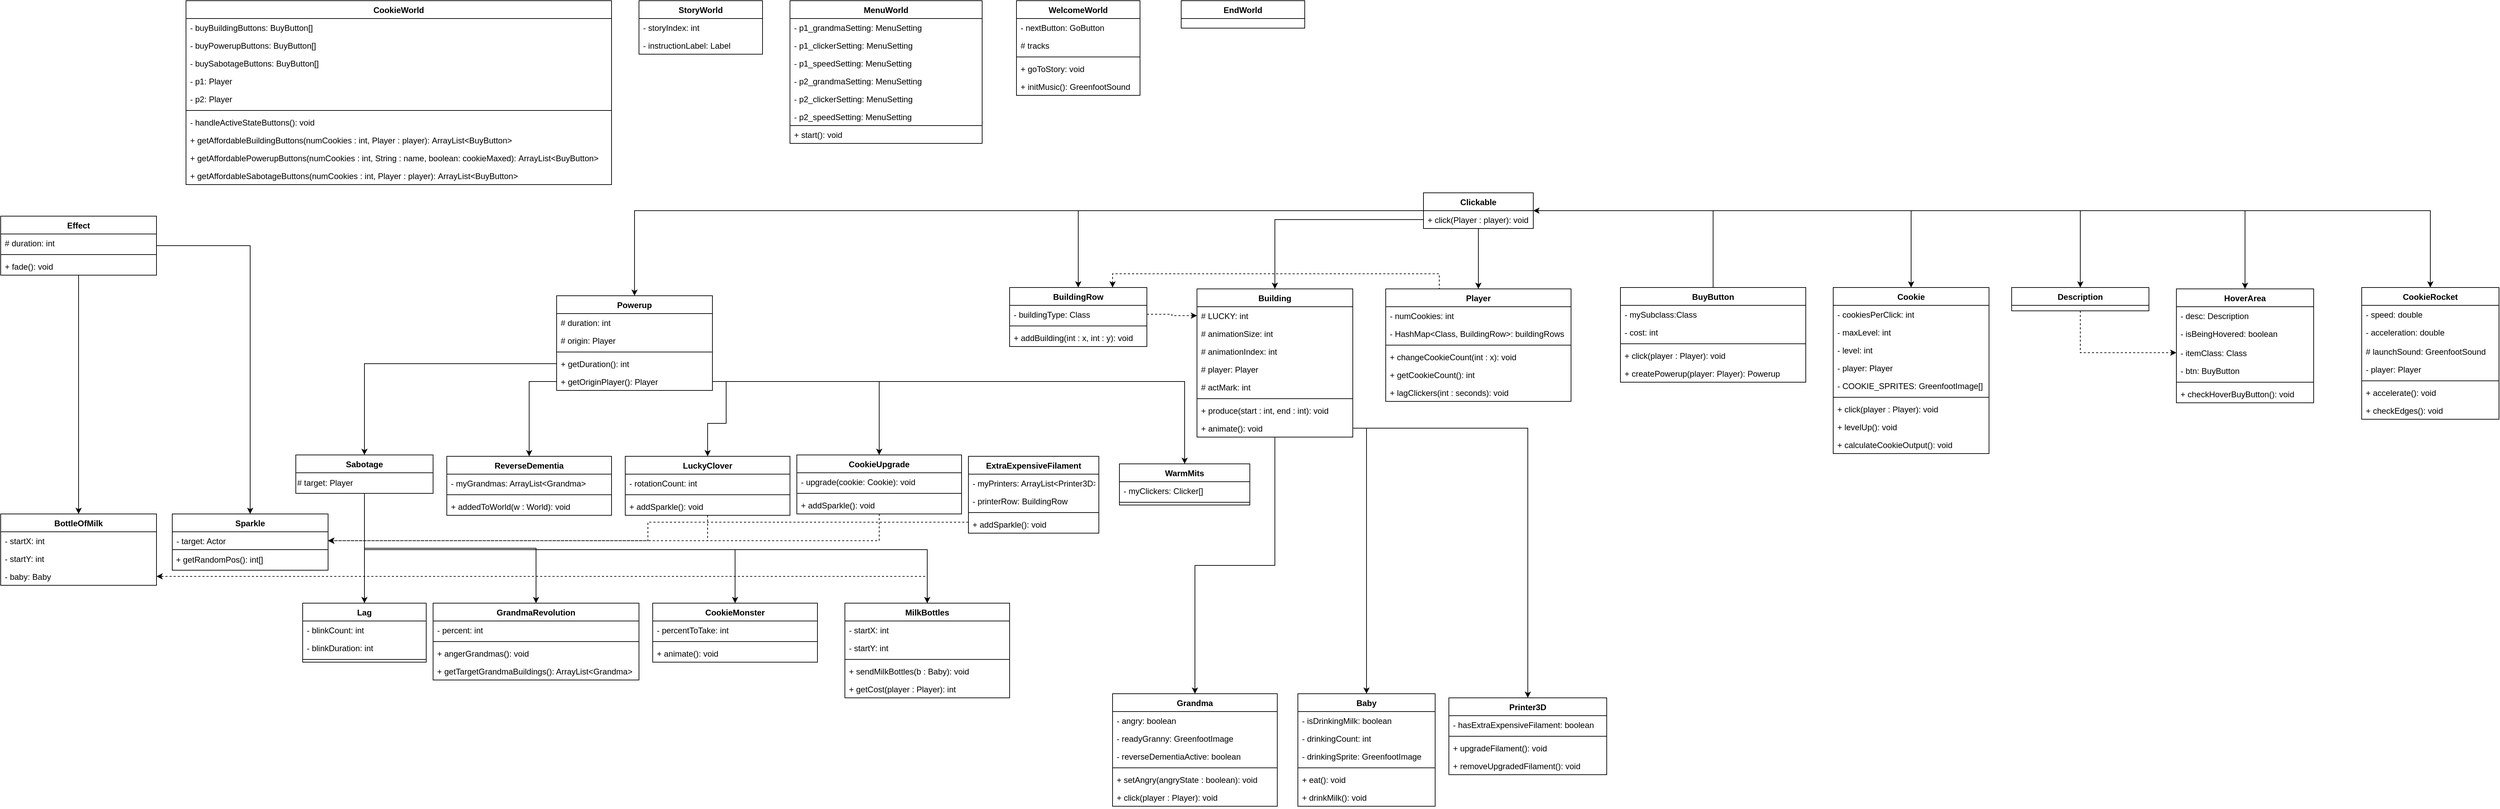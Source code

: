 <mxfile version="20.5.1" type="github">
  <diagram id="C5RBs43oDa-KdzZeNtuy" name="Page-1">
    <mxGraphModel dx="1584" dy="854" grid="1" gridSize="10" guides="1" tooltips="1" connect="1" arrows="1" fold="1" page="1" pageScale="1" pageWidth="5000" pageHeight="5000" math="0" shadow="0">
      <root>
        <mxCell id="WIyWlLk6GJQsqaUBKTNV-0" />
        <mxCell id="WIyWlLk6GJQsqaUBKTNV-1" parent="WIyWlLk6GJQsqaUBKTNV-0" />
        <mxCell id="7BXIPRgFggZiZuCY8qYJ-12" style="edgeStyle=orthogonalEdgeStyle;rounded=0;orthogonalLoop=1;jettySize=auto;html=1;entryX=0.5;entryY=0;entryDx=0;entryDy=0;" edge="1" parent="WIyWlLk6GJQsqaUBKTNV-1" source="6n8fkB6DiJv-7R1IbTB3-0" target="7BXIPRgFggZiZuCY8qYJ-7">
          <mxGeometry relative="1" as="geometry" />
        </mxCell>
        <mxCell id="oIOnuO5JwcN9O11HxvSY-77" style="edgeStyle=orthogonalEdgeStyle;rounded=0;orthogonalLoop=1;jettySize=auto;html=1;entryX=0.5;entryY=0;entryDx=0;entryDy=0;" edge="1" parent="WIyWlLk6GJQsqaUBKTNV-1" source="6n8fkB6DiJv-7R1IbTB3-0" target="oIOnuO5JwcN9O11HxvSY-69">
          <mxGeometry relative="1" as="geometry" />
        </mxCell>
        <mxCell id="oIOnuO5JwcN9O11HxvSY-87" style="edgeStyle=orthogonalEdgeStyle;rounded=0;orthogonalLoop=1;jettySize=auto;html=1;entryX=0.5;entryY=0;entryDx=0;entryDy=0;" edge="1" parent="WIyWlLk6GJQsqaUBKTNV-1" source="6n8fkB6DiJv-7R1IbTB3-0" target="oIOnuO5JwcN9O11HxvSY-78">
          <mxGeometry relative="1" as="geometry" />
        </mxCell>
        <mxCell id="oIOnuO5JwcN9O11HxvSY-112" style="edgeStyle=orthogonalEdgeStyle;rounded=0;orthogonalLoop=1;jettySize=auto;html=1;entryX=0.5;entryY=0;entryDx=0;entryDy=0;" edge="1" parent="WIyWlLk6GJQsqaUBKTNV-1" source="6n8fkB6DiJv-7R1IbTB3-0" target="oIOnuO5JwcN9O11HxvSY-101">
          <mxGeometry relative="1" as="geometry" />
        </mxCell>
        <mxCell id="oIOnuO5JwcN9O11HxvSY-190" style="edgeStyle=orthogonalEdgeStyle;rounded=0;orthogonalLoop=1;jettySize=auto;html=1;entryX=0.5;entryY=0;entryDx=0;entryDy=0;" edge="1" parent="WIyWlLk6GJQsqaUBKTNV-1" source="6n8fkB6DiJv-7R1IbTB3-0" target="oIOnuO5JwcN9O11HxvSY-180">
          <mxGeometry relative="1" as="geometry" />
        </mxCell>
        <mxCell id="uZJ2eEFjdPOWPWMVt5XF-38" style="edgeStyle=orthogonalEdgeStyle;rounded=0;orthogonalLoop=1;jettySize=auto;html=1;entryX=0.5;entryY=0;entryDx=0;entryDy=0;startArrow=classic;startFill=1;endArrow=none;endFill=0;" edge="1" parent="WIyWlLk6GJQsqaUBKTNV-1" source="6n8fkB6DiJv-7R1IbTB3-0" target="uZJ2eEFjdPOWPWMVt5XF-31">
          <mxGeometry relative="1" as="geometry" />
        </mxCell>
        <mxCell id="uZJ2eEFjdPOWPWMVt5XF-57" style="edgeStyle=orthogonalEdgeStyle;rounded=0;orthogonalLoop=1;jettySize=auto;html=1;entryX=0.5;entryY=0;entryDx=0;entryDy=0;startArrow=none;startFill=0;endArrow=classic;endFill=1;" edge="1" parent="WIyWlLk6GJQsqaUBKTNV-1" source="6n8fkB6DiJv-7R1IbTB3-0" target="7BXIPRgFggZiZuCY8qYJ-13">
          <mxGeometry relative="1" as="geometry" />
        </mxCell>
        <mxCell id="6n8fkB6DiJv-7R1IbTB3-0" value="Clickable" style="swimlane;fontStyle=1;align=center;verticalAlign=top;childLayout=stackLayout;horizontal=1;startSize=26;horizontalStack=0;resizeParent=1;resizeParentMax=0;resizeLast=0;collapsible=1;marginBottom=0;" parent="WIyWlLk6GJQsqaUBKTNV-1" vertex="1">
          <mxGeometry x="2163" y="440" width="160" height="52" as="geometry" />
        </mxCell>
        <mxCell id="6n8fkB6DiJv-7R1IbTB3-3" value="+ click(Player : player): void" style="text;strokeColor=none;fillColor=none;align=left;verticalAlign=top;spacingLeft=4;spacingRight=4;overflow=hidden;rotatable=0;points=[[0,0.5],[1,0.5]];portConstraint=eastwest;" parent="6n8fkB6DiJv-7R1IbTB3-0" vertex="1">
          <mxGeometry y="26" width="160" height="26" as="geometry" />
        </mxCell>
        <mxCell id="6n8fkB6DiJv-7R1IbTB3-8" value="CookieWorld" style="swimlane;fontStyle=1;align=center;verticalAlign=top;childLayout=stackLayout;horizontal=1;startSize=26;horizontalStack=0;resizeParent=1;resizeParentMax=0;resizeLast=0;collapsible=1;marginBottom=0;" parent="WIyWlLk6GJQsqaUBKTNV-1" vertex="1">
          <mxGeometry x="360" y="160" width="620" height="268" as="geometry" />
        </mxCell>
        <mxCell id="6n8fkB6DiJv-7R1IbTB3-9" value="- buyBuildingButtons: BuyButton[]&#xa;" style="text;strokeColor=none;fillColor=none;align=left;verticalAlign=top;spacingLeft=4;spacingRight=4;overflow=hidden;rotatable=0;points=[[0,0.5],[1,0.5]];portConstraint=eastwest;" parent="6n8fkB6DiJv-7R1IbTB3-8" vertex="1">
          <mxGeometry y="26" width="620" height="26" as="geometry" />
        </mxCell>
        <mxCell id="6n8fkB6DiJv-7R1IbTB3-14" value="- buyPowerupButtons: BuyButton[]&#xa;" style="text;strokeColor=none;fillColor=none;align=left;verticalAlign=top;spacingLeft=4;spacingRight=4;overflow=hidden;rotatable=0;points=[[0,0.5],[1,0.5]];portConstraint=eastwest;" parent="6n8fkB6DiJv-7R1IbTB3-8" vertex="1">
          <mxGeometry y="52" width="620" height="26" as="geometry" />
        </mxCell>
        <mxCell id="6n8fkB6DiJv-7R1IbTB3-15" value="- buySabotageButtons: BuyButton[]&#xa;" style="text;strokeColor=none;fillColor=none;align=left;verticalAlign=top;spacingLeft=4;spacingRight=4;overflow=hidden;rotatable=0;points=[[0,0.5],[1,0.5]];portConstraint=eastwest;" parent="6n8fkB6DiJv-7R1IbTB3-8" vertex="1">
          <mxGeometry y="78" width="620" height="26" as="geometry" />
        </mxCell>
        <mxCell id="6n8fkB6DiJv-7R1IbTB3-16" value="- p1: Player" style="text;strokeColor=none;fillColor=none;align=left;verticalAlign=top;spacingLeft=4;spacingRight=4;overflow=hidden;rotatable=0;points=[[0,0.5],[1,0.5]];portConstraint=eastwest;" parent="6n8fkB6DiJv-7R1IbTB3-8" vertex="1">
          <mxGeometry y="104" width="620" height="26" as="geometry" />
        </mxCell>
        <mxCell id="6n8fkB6DiJv-7R1IbTB3-17" value="- p2: Player" style="text;strokeColor=none;fillColor=none;align=left;verticalAlign=top;spacingLeft=4;spacingRight=4;overflow=hidden;rotatable=0;points=[[0,0.5],[1,0.5]];portConstraint=eastwest;" parent="6n8fkB6DiJv-7R1IbTB3-8" vertex="1">
          <mxGeometry y="130" width="620" height="26" as="geometry" />
        </mxCell>
        <mxCell id="6n8fkB6DiJv-7R1IbTB3-10" value="" style="line;strokeWidth=1;fillColor=none;align=left;verticalAlign=middle;spacingTop=-1;spacingLeft=3;spacingRight=3;rotatable=0;labelPosition=right;points=[];portConstraint=eastwest;strokeColor=inherit;" parent="6n8fkB6DiJv-7R1IbTB3-8" vertex="1">
          <mxGeometry y="156" width="620" height="8" as="geometry" />
        </mxCell>
        <mxCell id="6n8fkB6DiJv-7R1IbTB3-11" value="- handleActiveStateButtons(): void" style="text;strokeColor=none;fillColor=none;align=left;verticalAlign=top;spacingLeft=4;spacingRight=4;overflow=hidden;rotatable=0;points=[[0,0.5],[1,0.5]];portConstraint=eastwest;" parent="6n8fkB6DiJv-7R1IbTB3-8" vertex="1">
          <mxGeometry y="164" width="620" height="26" as="geometry" />
        </mxCell>
        <mxCell id="7BXIPRgFggZiZuCY8qYJ-0" value="+ getAffordableBuildingButtons(numCookies : int, Player : player): ArrayList&lt;BuyButton&gt;" style="text;strokeColor=none;fillColor=none;align=left;verticalAlign=top;spacingLeft=4;spacingRight=4;overflow=hidden;rotatable=0;points=[[0,0.5],[1,0.5]];portConstraint=eastwest;" parent="6n8fkB6DiJv-7R1IbTB3-8" vertex="1">
          <mxGeometry y="190" width="620" height="26" as="geometry" />
        </mxCell>
        <mxCell id="7BXIPRgFggZiZuCY8qYJ-1" value="+ getAffordablePowerupButtons(numCookies : int, String : name, boolean: cookieMaxed): ArrayList&lt;BuyButton&gt;" style="text;strokeColor=none;fillColor=none;align=left;verticalAlign=top;spacingLeft=4;spacingRight=4;overflow=hidden;rotatable=0;points=[[0,0.5],[1,0.5]];portConstraint=eastwest;" parent="6n8fkB6DiJv-7R1IbTB3-8" vertex="1">
          <mxGeometry y="216" width="620" height="26" as="geometry" />
        </mxCell>
        <mxCell id="7BXIPRgFggZiZuCY8qYJ-2" value="+ getAffordableSabotageButtons(numCookies : int, Player : player): ArrayList&lt;BuyButton&gt;" style="text;strokeColor=none;fillColor=none;align=left;verticalAlign=top;spacingLeft=4;spacingRight=4;overflow=hidden;rotatable=0;points=[[0,0.5],[1,0.5]];portConstraint=eastwest;" parent="6n8fkB6DiJv-7R1IbTB3-8" vertex="1">
          <mxGeometry y="242" width="620" height="26" as="geometry" />
        </mxCell>
        <mxCell id="oIOnuO5JwcN9O11HxvSY-68" style="edgeStyle=orthogonalEdgeStyle;rounded=0;orthogonalLoop=1;jettySize=auto;html=1;entryX=0.5;entryY=0;entryDx=0;entryDy=0;exitX=1;exitY=0.5;exitDx=0;exitDy=0;" edge="1" parent="WIyWlLk6GJQsqaUBKTNV-1" source="qHppvnoH-rM-30U8pNRf-10" target="oIOnuO5JwcN9O11HxvSY-61">
          <mxGeometry relative="1" as="geometry" />
        </mxCell>
        <mxCell id="uZJ2eEFjdPOWPWMVt5XF-97" style="edgeStyle=orthogonalEdgeStyle;rounded=0;orthogonalLoop=1;jettySize=auto;html=1;entryX=0.5;entryY=0;entryDx=0;entryDy=0;startArrow=none;startFill=0;endArrow=classic;endFill=1;" edge="1" parent="WIyWlLk6GJQsqaUBKTNV-1" source="qHppvnoH-rM-30U8pNRf-1" target="oIOnuO5JwcN9O11HxvSY-40">
          <mxGeometry relative="1" as="geometry" />
        </mxCell>
        <mxCell id="qHppvnoH-rM-30U8pNRf-1" value="Building" style="swimlane;fontStyle=1;align=center;verticalAlign=top;childLayout=stackLayout;horizontal=1;startSize=26;horizontalStack=0;resizeParent=1;resizeParentMax=0;resizeLast=0;collapsible=1;marginBottom=0;" vertex="1" parent="WIyWlLk6GJQsqaUBKTNV-1">
          <mxGeometry x="1833" y="580" width="227" height="216" as="geometry" />
        </mxCell>
        <mxCell id="qHppvnoH-rM-30U8pNRf-2" value="# LUCKY: int" style="text;strokeColor=none;fillColor=none;align=left;verticalAlign=top;spacingLeft=4;spacingRight=4;overflow=hidden;rotatable=0;points=[[0,0.5],[1,0.5]];portConstraint=eastwest;" vertex="1" parent="qHppvnoH-rM-30U8pNRf-1">
          <mxGeometry y="26" width="227" height="26" as="geometry" />
        </mxCell>
        <mxCell id="qHppvnoH-rM-30U8pNRf-3" value="# animationSize: int " style="text;strokeColor=none;fillColor=none;align=left;verticalAlign=top;spacingLeft=4;spacingRight=4;overflow=hidden;rotatable=0;points=[[0,0.5],[1,0.5]];portConstraint=eastwest;" vertex="1" parent="qHppvnoH-rM-30U8pNRf-1">
          <mxGeometry y="52" width="227" height="26" as="geometry" />
        </mxCell>
        <mxCell id="qHppvnoH-rM-30U8pNRf-4" value="# animationIndex: int" style="text;strokeColor=none;fillColor=none;align=left;verticalAlign=top;spacingLeft=4;spacingRight=4;overflow=hidden;rotatable=0;points=[[0,0.5],[1,0.5]];portConstraint=eastwest;" vertex="1" parent="qHppvnoH-rM-30U8pNRf-1">
          <mxGeometry y="78" width="227" height="26" as="geometry" />
        </mxCell>
        <mxCell id="qHppvnoH-rM-30U8pNRf-5" value="# player: Player" style="text;strokeColor=none;fillColor=none;align=left;verticalAlign=top;spacingLeft=4;spacingRight=4;overflow=hidden;rotatable=0;points=[[0,0.5],[1,0.5]];portConstraint=eastwest;" vertex="1" parent="qHppvnoH-rM-30U8pNRf-1">
          <mxGeometry y="104" width="227" height="26" as="geometry" />
        </mxCell>
        <mxCell id="qHppvnoH-rM-30U8pNRf-6" value="# actMark: int" style="text;strokeColor=none;fillColor=none;align=left;verticalAlign=top;spacingLeft=4;spacingRight=4;overflow=hidden;rotatable=0;points=[[0,0.5],[1,0.5]];portConstraint=eastwest;" vertex="1" parent="qHppvnoH-rM-30U8pNRf-1">
          <mxGeometry y="130" width="227" height="26" as="geometry" />
        </mxCell>
        <mxCell id="qHppvnoH-rM-30U8pNRf-7" value="" style="line;strokeWidth=1;fillColor=none;align=left;verticalAlign=middle;spacingTop=-1;spacingLeft=3;spacingRight=3;rotatable=0;labelPosition=right;points=[];portConstraint=eastwest;strokeColor=inherit;" vertex="1" parent="qHppvnoH-rM-30U8pNRf-1">
          <mxGeometry y="156" width="227" height="8" as="geometry" />
        </mxCell>
        <mxCell id="qHppvnoH-rM-30U8pNRf-8" value="+ produce(start : int, end : int): void" style="text;strokeColor=none;fillColor=none;align=left;verticalAlign=top;spacingLeft=4;spacingRight=4;overflow=hidden;rotatable=0;points=[[0,0.5],[1,0.5]];portConstraint=eastwest;" vertex="1" parent="qHppvnoH-rM-30U8pNRf-1">
          <mxGeometry y="164" width="227" height="26" as="geometry" />
        </mxCell>
        <mxCell id="qHppvnoH-rM-30U8pNRf-10" value="+ animate(): void" style="text;strokeColor=none;fillColor=none;align=left;verticalAlign=top;spacingLeft=4;spacingRight=4;overflow=hidden;rotatable=0;points=[[0,0.5],[1,0.5]];portConstraint=eastwest;" vertex="1" parent="qHppvnoH-rM-30U8pNRf-1">
          <mxGeometry y="190" width="227" height="26" as="geometry" />
        </mxCell>
        <mxCell id="uZJ2eEFjdPOWPWMVt5XF-29" style="edgeStyle=orthogonalEdgeStyle;rounded=0;orthogonalLoop=1;jettySize=auto;html=1;exitX=0.75;exitY=0;exitDx=0;exitDy=0;entryX=0.289;entryY=0;entryDx=0;entryDy=0;entryPerimeter=0;dashed=1;startArrow=classic;startFill=1;endArrow=none;endFill=0;" edge="1" parent="WIyWlLk6GJQsqaUBKTNV-1" source="7BXIPRgFggZiZuCY8qYJ-7" target="7BXIPRgFggZiZuCY8qYJ-13">
          <mxGeometry relative="1" as="geometry">
            <mxPoint x="1540" y="510.0" as="targetPoint" />
          </mxGeometry>
        </mxCell>
        <mxCell id="7BXIPRgFggZiZuCY8qYJ-7" value="BuildingRow" style="swimlane;fontStyle=1;align=center;verticalAlign=top;childLayout=stackLayout;horizontal=1;startSize=26;horizontalStack=0;resizeParent=1;resizeParentMax=0;resizeLast=0;collapsible=1;marginBottom=0;" vertex="1" parent="WIyWlLk6GJQsqaUBKTNV-1">
          <mxGeometry x="1560" y="578" width="200" height="86" as="geometry" />
        </mxCell>
        <mxCell id="7BXIPRgFggZiZuCY8qYJ-8" value="- buildingType: Class" style="text;strokeColor=none;fillColor=none;align=left;verticalAlign=top;spacingLeft=4;spacingRight=4;overflow=hidden;rotatable=0;points=[[0,0.5],[1,0.5]];portConstraint=eastwest;" vertex="1" parent="7BXIPRgFggZiZuCY8qYJ-7">
          <mxGeometry y="26" width="200" height="26" as="geometry" />
        </mxCell>
        <mxCell id="7BXIPRgFggZiZuCY8qYJ-9" value="" style="line;strokeWidth=1;fillColor=none;align=left;verticalAlign=middle;spacingTop=-1;spacingLeft=3;spacingRight=3;rotatable=0;labelPosition=right;points=[];portConstraint=eastwest;strokeColor=inherit;" vertex="1" parent="7BXIPRgFggZiZuCY8qYJ-7">
          <mxGeometry y="52" width="200" height="8" as="geometry" />
        </mxCell>
        <mxCell id="7BXIPRgFggZiZuCY8qYJ-10" value="+ addBuilding(int : x, int : y): void" style="text;strokeColor=none;fillColor=none;align=left;verticalAlign=top;spacingLeft=4;spacingRight=4;overflow=hidden;rotatable=0;points=[[0,0.5],[1,0.5]];portConstraint=eastwest;" vertex="1" parent="7BXIPRgFggZiZuCY8qYJ-7">
          <mxGeometry y="60" width="200" height="26" as="geometry" />
        </mxCell>
        <mxCell id="7BXIPRgFggZiZuCY8qYJ-13" value="Player" style="swimlane;fontStyle=1;align=center;verticalAlign=top;childLayout=stackLayout;horizontal=1;startSize=26;horizontalStack=0;resizeParent=1;resizeParentMax=0;resizeLast=0;collapsible=1;marginBottom=0;" vertex="1" parent="WIyWlLk6GJQsqaUBKTNV-1">
          <mxGeometry x="2108" y="580" width="270" height="164" as="geometry" />
        </mxCell>
        <mxCell id="7BXIPRgFggZiZuCY8qYJ-14" value="- numCookies: int" style="text;strokeColor=none;fillColor=none;align=left;verticalAlign=top;spacingLeft=4;spacingRight=4;overflow=hidden;rotatable=0;points=[[0,0.5],[1,0.5]];portConstraint=eastwest;" vertex="1" parent="7BXIPRgFggZiZuCY8qYJ-13">
          <mxGeometry y="26" width="270" height="26" as="geometry" />
        </mxCell>
        <mxCell id="7BXIPRgFggZiZuCY8qYJ-18" value="- HashMap&lt;Class, BuildingRow&gt;: buildingRows" style="text;strokeColor=none;fillColor=none;align=left;verticalAlign=top;spacingLeft=4;spacingRight=4;overflow=hidden;rotatable=0;points=[[0,0.5],[1,0.5]];portConstraint=eastwest;" vertex="1" parent="7BXIPRgFggZiZuCY8qYJ-13">
          <mxGeometry y="52" width="270" height="26" as="geometry" />
        </mxCell>
        <mxCell id="7BXIPRgFggZiZuCY8qYJ-15" value="" style="line;strokeWidth=1;fillColor=none;align=left;verticalAlign=middle;spacingTop=-1;spacingLeft=3;spacingRight=3;rotatable=0;labelPosition=right;points=[];portConstraint=eastwest;strokeColor=inherit;" vertex="1" parent="7BXIPRgFggZiZuCY8qYJ-13">
          <mxGeometry y="78" width="270" height="8" as="geometry" />
        </mxCell>
        <mxCell id="7BXIPRgFggZiZuCY8qYJ-16" value="+ changeCookieCount(int : x): void" style="text;strokeColor=none;fillColor=none;align=left;verticalAlign=top;spacingLeft=4;spacingRight=4;overflow=hidden;rotatable=0;points=[[0,0.5],[1,0.5]];portConstraint=eastwest;" vertex="1" parent="7BXIPRgFggZiZuCY8qYJ-13">
          <mxGeometry y="86" width="270" height="26" as="geometry" />
        </mxCell>
        <mxCell id="7BXIPRgFggZiZuCY8qYJ-19" value="+ getCookieCount(): int" style="text;strokeColor=none;fillColor=none;align=left;verticalAlign=top;spacingLeft=4;spacingRight=4;overflow=hidden;rotatable=0;points=[[0,0.5],[1,0.5]];portConstraint=eastwest;" vertex="1" parent="7BXIPRgFggZiZuCY8qYJ-13">
          <mxGeometry y="112" width="270" height="26" as="geometry" />
        </mxCell>
        <mxCell id="7BXIPRgFggZiZuCY8qYJ-20" value="+ lagClickers(int : seconds): void" style="text;strokeColor=none;fillColor=none;align=left;verticalAlign=top;spacingLeft=4;spacingRight=4;overflow=hidden;rotatable=0;points=[[0,0.5],[1,0.5]];portConstraint=eastwest;" vertex="1" parent="7BXIPRgFggZiZuCY8qYJ-13">
          <mxGeometry y="138" width="270" height="26" as="geometry" />
        </mxCell>
        <mxCell id="oIOnuO5JwcN9O11HxvSY-40" value="Grandma" style="swimlane;fontStyle=1;align=center;verticalAlign=top;childLayout=stackLayout;horizontal=1;startSize=26;horizontalStack=0;resizeParent=1;resizeParentMax=0;resizeLast=0;collapsible=1;marginBottom=0;" vertex="1" parent="WIyWlLk6GJQsqaUBKTNV-1">
          <mxGeometry x="1710" y="1170" width="240" height="164" as="geometry" />
        </mxCell>
        <mxCell id="oIOnuO5JwcN9O11HxvSY-41" value="- angry: boolean" style="text;strokeColor=none;fillColor=none;align=left;verticalAlign=top;spacingLeft=4;spacingRight=4;overflow=hidden;rotatable=0;points=[[0,0.5],[1,0.5]];portConstraint=eastwest;" vertex="1" parent="oIOnuO5JwcN9O11HxvSY-40">
          <mxGeometry y="26" width="240" height="26" as="geometry" />
        </mxCell>
        <mxCell id="oIOnuO5JwcN9O11HxvSY-42" value="- readyGranny: GreenfootImage" style="text;strokeColor=none;fillColor=none;align=left;verticalAlign=top;spacingLeft=4;spacingRight=4;overflow=hidden;rotatable=0;points=[[0,0.5],[1,0.5]];portConstraint=eastwest;" vertex="1" parent="oIOnuO5JwcN9O11HxvSY-40">
          <mxGeometry y="52" width="240" height="26" as="geometry" />
        </mxCell>
        <mxCell id="oIOnuO5JwcN9O11HxvSY-43" value="- reverseDementiaActive: boolean" style="text;strokeColor=none;fillColor=none;align=left;verticalAlign=top;spacingLeft=4;spacingRight=4;overflow=hidden;rotatable=0;points=[[0,0.5],[1,0.5]];portConstraint=eastwest;" vertex="1" parent="oIOnuO5JwcN9O11HxvSY-40">
          <mxGeometry y="78" width="240" height="26" as="geometry" />
        </mxCell>
        <mxCell id="oIOnuO5JwcN9O11HxvSY-46" value="" style="line;strokeWidth=1;fillColor=none;align=left;verticalAlign=middle;spacingTop=-1;spacingLeft=3;spacingRight=3;rotatable=0;labelPosition=right;points=[];portConstraint=eastwest;strokeColor=inherit;" vertex="1" parent="oIOnuO5JwcN9O11HxvSY-40">
          <mxGeometry y="104" width="240" height="8" as="geometry" />
        </mxCell>
        <mxCell id="oIOnuO5JwcN9O11HxvSY-47" value="+ setAngry(angryState : boolean): void" style="text;strokeColor=none;fillColor=none;align=left;verticalAlign=top;spacingLeft=4;spacingRight=4;overflow=hidden;rotatable=0;points=[[0,0.5],[1,0.5]];portConstraint=eastwest;" vertex="1" parent="oIOnuO5JwcN9O11HxvSY-40">
          <mxGeometry y="112" width="240" height="26" as="geometry" />
        </mxCell>
        <mxCell id="oIOnuO5JwcN9O11HxvSY-48" value="+ click(player : Player): void " style="text;strokeColor=none;fillColor=none;align=left;verticalAlign=top;spacingLeft=4;spacingRight=4;overflow=hidden;rotatable=0;points=[[0,0.5],[1,0.5]];portConstraint=eastwest;" vertex="1" parent="oIOnuO5JwcN9O11HxvSY-40">
          <mxGeometry y="138" width="240" height="26" as="geometry" />
        </mxCell>
        <mxCell id="oIOnuO5JwcN9O11HxvSY-61" value="Baby" style="swimlane;fontStyle=1;align=center;verticalAlign=top;childLayout=stackLayout;horizontal=1;startSize=26;horizontalStack=0;resizeParent=1;resizeParentMax=0;resizeLast=0;collapsible=1;marginBottom=0;" vertex="1" parent="WIyWlLk6GJQsqaUBKTNV-1">
          <mxGeometry x="1980" y="1170" width="200" height="164" as="geometry" />
        </mxCell>
        <mxCell id="oIOnuO5JwcN9O11HxvSY-62" value="- isDrinkingMilk: boolean" style="text;strokeColor=none;fillColor=none;align=left;verticalAlign=top;spacingLeft=4;spacingRight=4;overflow=hidden;rotatable=0;points=[[0,0.5],[1,0.5]];portConstraint=eastwest;" vertex="1" parent="oIOnuO5JwcN9O11HxvSY-61">
          <mxGeometry y="26" width="200" height="26" as="geometry" />
        </mxCell>
        <mxCell id="oIOnuO5JwcN9O11HxvSY-63" value="- drinkingCount: int" style="text;strokeColor=none;fillColor=none;align=left;verticalAlign=top;spacingLeft=4;spacingRight=4;overflow=hidden;rotatable=0;points=[[0,0.5],[1,0.5]];portConstraint=eastwest;" vertex="1" parent="oIOnuO5JwcN9O11HxvSY-61">
          <mxGeometry y="52" width="200" height="26" as="geometry" />
        </mxCell>
        <mxCell id="oIOnuO5JwcN9O11HxvSY-64" value="- drinkingSprite: GreenfootImage" style="text;strokeColor=none;fillColor=none;align=left;verticalAlign=top;spacingLeft=4;spacingRight=4;overflow=hidden;rotatable=0;points=[[0,0.5],[1,0.5]];portConstraint=eastwest;" vertex="1" parent="oIOnuO5JwcN9O11HxvSY-61">
          <mxGeometry y="78" width="200" height="26" as="geometry" />
        </mxCell>
        <mxCell id="oIOnuO5JwcN9O11HxvSY-65" value="" style="line;strokeWidth=1;fillColor=none;align=left;verticalAlign=middle;spacingTop=-1;spacingLeft=3;spacingRight=3;rotatable=0;labelPosition=right;points=[];portConstraint=eastwest;strokeColor=inherit;" vertex="1" parent="oIOnuO5JwcN9O11HxvSY-61">
          <mxGeometry y="104" width="200" height="8" as="geometry" />
        </mxCell>
        <mxCell id="oIOnuO5JwcN9O11HxvSY-66" value="+ eat(): void" style="text;strokeColor=none;fillColor=none;align=left;verticalAlign=top;spacingLeft=4;spacingRight=4;overflow=hidden;rotatable=0;points=[[0,0.5],[1,0.5]];portConstraint=eastwest;" vertex="1" parent="oIOnuO5JwcN9O11HxvSY-61">
          <mxGeometry y="112" width="200" height="26" as="geometry" />
        </mxCell>
        <mxCell id="oIOnuO5JwcN9O11HxvSY-67" value="+ drinkMilk(): void " style="text;strokeColor=none;fillColor=none;align=left;verticalAlign=top;spacingLeft=4;spacingRight=4;overflow=hidden;rotatable=0;points=[[0,0.5],[1,0.5]];portConstraint=eastwest;" vertex="1" parent="oIOnuO5JwcN9O11HxvSY-61">
          <mxGeometry y="138" width="200" height="26" as="geometry" />
        </mxCell>
        <mxCell id="oIOnuO5JwcN9O11HxvSY-69" value="CookieRocket" style="swimlane;fontStyle=1;align=center;verticalAlign=top;childLayout=stackLayout;horizontal=1;startSize=26;horizontalStack=0;resizeParent=1;resizeParentMax=0;resizeLast=0;collapsible=1;marginBottom=0;" vertex="1" parent="WIyWlLk6GJQsqaUBKTNV-1">
          <mxGeometry x="3530" y="578" width="200" height="192" as="geometry" />
        </mxCell>
        <mxCell id="oIOnuO5JwcN9O11HxvSY-70" value="- speed: double" style="text;strokeColor=none;fillColor=none;align=left;verticalAlign=top;spacingLeft=4;spacingRight=4;overflow=hidden;rotatable=0;points=[[0,0.5],[1,0.5]];portConstraint=eastwest;" vertex="1" parent="oIOnuO5JwcN9O11HxvSY-69">
          <mxGeometry y="26" width="200" height="26" as="geometry" />
        </mxCell>
        <mxCell id="oIOnuO5JwcN9O11HxvSY-71" value="- acceleration: double" style="text;strokeColor=none;fillColor=none;align=left;verticalAlign=top;spacingLeft=4;spacingRight=4;overflow=hidden;rotatable=0;points=[[0,0.5],[1,0.5]];portConstraint=eastwest;" vertex="1" parent="oIOnuO5JwcN9O11HxvSY-69">
          <mxGeometry y="52" width="200" height="28" as="geometry" />
        </mxCell>
        <mxCell id="oIOnuO5JwcN9O11HxvSY-72" value="# launchSound: GreenfootSound" style="text;strokeColor=none;fillColor=none;align=left;verticalAlign=top;spacingLeft=4;spacingRight=4;overflow=hidden;rotatable=0;points=[[0,0.5],[1,0.5]];portConstraint=eastwest;" vertex="1" parent="oIOnuO5JwcN9O11HxvSY-69">
          <mxGeometry y="80" width="200" height="26" as="geometry" />
        </mxCell>
        <mxCell id="oIOnuO5JwcN9O11HxvSY-76" value="- player: Player" style="text;strokeColor=none;fillColor=none;align=left;verticalAlign=top;spacingLeft=4;spacingRight=4;overflow=hidden;rotatable=0;points=[[0,0.5],[1,0.5]];portConstraint=eastwest;" vertex="1" parent="oIOnuO5JwcN9O11HxvSY-69">
          <mxGeometry y="106" width="200" height="26" as="geometry" />
        </mxCell>
        <mxCell id="oIOnuO5JwcN9O11HxvSY-73" value="" style="line;strokeWidth=1;fillColor=none;align=left;verticalAlign=middle;spacingTop=-1;spacingLeft=3;spacingRight=3;rotatable=0;labelPosition=right;points=[];portConstraint=eastwest;strokeColor=inherit;" vertex="1" parent="oIOnuO5JwcN9O11HxvSY-69">
          <mxGeometry y="132" width="200" height="8" as="geometry" />
        </mxCell>
        <mxCell id="oIOnuO5JwcN9O11HxvSY-74" value="+ accelerate(): void" style="text;strokeColor=none;fillColor=none;align=left;verticalAlign=top;spacingLeft=4;spacingRight=4;overflow=hidden;rotatable=0;points=[[0,0.5],[1,0.5]];portConstraint=eastwest;" vertex="1" parent="oIOnuO5JwcN9O11HxvSY-69">
          <mxGeometry y="140" width="200" height="26" as="geometry" />
        </mxCell>
        <mxCell id="oIOnuO5JwcN9O11HxvSY-75" value="+ checkEdges(): void " style="text;strokeColor=none;fillColor=none;align=left;verticalAlign=top;spacingLeft=4;spacingRight=4;overflow=hidden;rotatable=0;points=[[0,0.5],[1,0.5]];portConstraint=eastwest;" vertex="1" parent="oIOnuO5JwcN9O11HxvSY-69">
          <mxGeometry y="166" width="200" height="26" as="geometry" />
        </mxCell>
        <mxCell id="uZJ2eEFjdPOWPWMVt5XF-40" style="edgeStyle=orthogonalEdgeStyle;rounded=0;orthogonalLoop=1;jettySize=auto;html=1;startArrow=none;startFill=0;endArrow=classic;endFill=1;exitX=1;exitY=0.5;exitDx=0;exitDy=0;entryX=0.5;entryY=0;entryDx=0;entryDy=0;" edge="1" parent="WIyWlLk6GJQsqaUBKTNV-1" source="oIOnuO5JwcN9O11HxvSY-86" target="oIOnuO5JwcN9O11HxvSY-96">
          <mxGeometry relative="1" as="geometry">
            <mxPoint x="600" y="810.0" as="targetPoint" />
          </mxGeometry>
        </mxCell>
        <mxCell id="oIOnuO5JwcN9O11HxvSY-78" value="Powerup" style="swimlane;fontStyle=1;align=center;verticalAlign=top;childLayout=stackLayout;horizontal=1;startSize=26;horizontalStack=0;resizeParent=1;resizeParentMax=0;resizeLast=0;collapsible=1;marginBottom=0;" vertex="1" parent="WIyWlLk6GJQsqaUBKTNV-1">
          <mxGeometry x="900" y="590" width="227" height="138" as="geometry" />
        </mxCell>
        <mxCell id="oIOnuO5JwcN9O11HxvSY-79" value="# duration: int" style="text;strokeColor=none;fillColor=none;align=left;verticalAlign=top;spacingLeft=4;spacingRight=4;overflow=hidden;rotatable=0;points=[[0,0.5],[1,0.5]];portConstraint=eastwest;" vertex="1" parent="oIOnuO5JwcN9O11HxvSY-78">
          <mxGeometry y="26" width="227" height="26" as="geometry" />
        </mxCell>
        <mxCell id="oIOnuO5JwcN9O11HxvSY-80" value="# origin: Player " style="text;strokeColor=none;fillColor=none;align=left;verticalAlign=top;spacingLeft=4;spacingRight=4;overflow=hidden;rotatable=0;points=[[0,0.5],[1,0.5]];portConstraint=eastwest;" vertex="1" parent="oIOnuO5JwcN9O11HxvSY-78">
          <mxGeometry y="52" width="227" height="26" as="geometry" />
        </mxCell>
        <mxCell id="oIOnuO5JwcN9O11HxvSY-84" value="" style="line;strokeWidth=1;fillColor=none;align=left;verticalAlign=middle;spacingTop=-1;spacingLeft=3;spacingRight=3;rotatable=0;labelPosition=right;points=[];portConstraint=eastwest;strokeColor=inherit;" vertex="1" parent="oIOnuO5JwcN9O11HxvSY-78">
          <mxGeometry y="78" width="227" height="8" as="geometry" />
        </mxCell>
        <mxCell id="oIOnuO5JwcN9O11HxvSY-85" value="+ getDuration(): int" style="text;strokeColor=none;fillColor=none;align=left;verticalAlign=top;spacingLeft=4;spacingRight=4;overflow=hidden;rotatable=0;points=[[0,0.5],[1,0.5]];portConstraint=eastwest;" vertex="1" parent="oIOnuO5JwcN9O11HxvSY-78">
          <mxGeometry y="86" width="227" height="26" as="geometry" />
        </mxCell>
        <mxCell id="oIOnuO5JwcN9O11HxvSY-86" value="+ getOriginPlayer(): Player" style="text;strokeColor=none;fillColor=none;align=left;verticalAlign=top;spacingLeft=4;spacingRight=4;overflow=hidden;rotatable=0;points=[[0,0.5],[1,0.5]];portConstraint=eastwest;" vertex="1" parent="oIOnuO5JwcN9O11HxvSY-78">
          <mxGeometry y="112" width="227" height="26" as="geometry" />
        </mxCell>
        <mxCell id="oIOnuO5JwcN9O11HxvSY-88" value="ReverseDementia" style="swimlane;fontStyle=1;align=center;verticalAlign=top;childLayout=stackLayout;horizontal=1;startSize=26;horizontalStack=0;resizeParent=1;resizeParentMax=0;resizeLast=0;collapsible=1;marginBottom=0;" vertex="1" parent="WIyWlLk6GJQsqaUBKTNV-1">
          <mxGeometry x="740" y="824" width="240" height="86" as="geometry" />
        </mxCell>
        <mxCell id="oIOnuO5JwcN9O11HxvSY-89" value="- myGrandmas: ArrayList&lt;Grandma&gt;" style="text;strokeColor=none;fillColor=none;align=left;verticalAlign=top;spacingLeft=4;spacingRight=4;overflow=hidden;rotatable=0;points=[[0,0.5],[1,0.5]];portConstraint=eastwest;" vertex="1" parent="oIOnuO5JwcN9O11HxvSY-88">
          <mxGeometry y="26" width="240" height="26" as="geometry" />
        </mxCell>
        <mxCell id="oIOnuO5JwcN9O11HxvSY-92" value="" style="line;strokeWidth=1;fillColor=none;align=left;verticalAlign=middle;spacingTop=-1;spacingLeft=3;spacingRight=3;rotatable=0;labelPosition=right;points=[];portConstraint=eastwest;strokeColor=inherit;" vertex="1" parent="oIOnuO5JwcN9O11HxvSY-88">
          <mxGeometry y="52" width="240" height="8" as="geometry" />
        </mxCell>
        <mxCell id="oIOnuO5JwcN9O11HxvSY-93" value="+ addedToWorld(w : World): void" style="text;strokeColor=none;fillColor=none;align=left;verticalAlign=top;spacingLeft=4;spacingRight=4;overflow=hidden;rotatable=0;points=[[0,0.5],[1,0.5]];portConstraint=eastwest;" vertex="1" parent="oIOnuO5JwcN9O11HxvSY-88">
          <mxGeometry y="60" width="240" height="26" as="geometry" />
        </mxCell>
        <mxCell id="oIOnuO5JwcN9O11HxvSY-95" style="edgeStyle=orthogonalEdgeStyle;rounded=0;orthogonalLoop=1;jettySize=auto;html=1;entryX=0.5;entryY=0;entryDx=0;entryDy=0;" edge="1" parent="WIyWlLk6GJQsqaUBKTNV-1" source="oIOnuO5JwcN9O11HxvSY-86" target="oIOnuO5JwcN9O11HxvSY-88">
          <mxGeometry relative="1" as="geometry" />
        </mxCell>
        <mxCell id="uZJ2eEFjdPOWPWMVt5XF-84" style="edgeStyle=orthogonalEdgeStyle;rounded=0;orthogonalLoop=1;jettySize=auto;html=1;startArrow=none;startFill=0;endArrow=classic;endFill=1;entryX=1;entryY=0.5;entryDx=0;entryDy=0;dashed=1;" edge="1" parent="WIyWlLk6GJQsqaUBKTNV-1" source="oIOnuO5JwcN9O11HxvSY-96" target="uZJ2eEFjdPOWPWMVt5XF-72">
          <mxGeometry relative="1" as="geometry">
            <mxPoint x="1120" y="1010" as="targetPoint" />
          </mxGeometry>
        </mxCell>
        <mxCell id="oIOnuO5JwcN9O11HxvSY-96" value="LuckyClover" style="swimlane;fontStyle=1;align=center;verticalAlign=top;childLayout=stackLayout;horizontal=1;startSize=26;horizontalStack=0;resizeParent=1;resizeParentMax=0;resizeLast=0;collapsible=1;marginBottom=0;" vertex="1" parent="WIyWlLk6GJQsqaUBKTNV-1">
          <mxGeometry x="1000" y="824" width="240" height="86" as="geometry" />
        </mxCell>
        <mxCell id="oIOnuO5JwcN9O11HxvSY-97" value="- rotationCount: int" style="text;strokeColor=none;fillColor=none;align=left;verticalAlign=top;spacingLeft=4;spacingRight=4;overflow=hidden;rotatable=0;points=[[0,0.5],[1,0.5]];portConstraint=eastwest;" vertex="1" parent="oIOnuO5JwcN9O11HxvSY-96">
          <mxGeometry y="26" width="240" height="26" as="geometry" />
        </mxCell>
        <mxCell id="oIOnuO5JwcN9O11HxvSY-98" value="" style="line;strokeWidth=1;fillColor=none;align=left;verticalAlign=middle;spacingTop=-1;spacingLeft=3;spacingRight=3;rotatable=0;labelPosition=right;points=[];portConstraint=eastwest;strokeColor=inherit;" vertex="1" parent="oIOnuO5JwcN9O11HxvSY-96">
          <mxGeometry y="52" width="240" height="8" as="geometry" />
        </mxCell>
        <mxCell id="oIOnuO5JwcN9O11HxvSY-99" value="+ addSparkle(): void" style="text;strokeColor=none;fillColor=none;align=left;verticalAlign=top;spacingLeft=4;spacingRight=4;overflow=hidden;rotatable=0;points=[[0,0.5],[1,0.5]];portConstraint=eastwest;" vertex="1" parent="oIOnuO5JwcN9O11HxvSY-96">
          <mxGeometry y="60" width="240" height="26" as="geometry" />
        </mxCell>
        <mxCell id="oIOnuO5JwcN9O11HxvSY-101" value="Cookie" style="swimlane;fontStyle=1;align=center;verticalAlign=top;childLayout=stackLayout;horizontal=1;startSize=26;horizontalStack=0;resizeParent=1;resizeParentMax=0;resizeLast=0;collapsible=1;marginBottom=0;" vertex="1" parent="WIyWlLk6GJQsqaUBKTNV-1">
          <mxGeometry x="2760" y="578" width="227" height="242" as="geometry" />
        </mxCell>
        <mxCell id="oIOnuO5JwcN9O11HxvSY-103" value="- cookiesPerClick: int " style="text;strokeColor=none;fillColor=none;align=left;verticalAlign=top;spacingLeft=4;spacingRight=4;overflow=hidden;rotatable=0;points=[[0,0.5],[1,0.5]];portConstraint=eastwest;" vertex="1" parent="oIOnuO5JwcN9O11HxvSY-101">
          <mxGeometry y="26" width="227" height="26" as="geometry" />
        </mxCell>
        <mxCell id="oIOnuO5JwcN9O11HxvSY-104" value="- maxLevel: int" style="text;strokeColor=none;fillColor=none;align=left;verticalAlign=top;spacingLeft=4;spacingRight=4;overflow=hidden;rotatable=0;points=[[0,0.5],[1,0.5]];portConstraint=eastwest;" vertex="1" parent="oIOnuO5JwcN9O11HxvSY-101">
          <mxGeometry y="52" width="227" height="26" as="geometry" />
        </mxCell>
        <mxCell id="uZJ2eEFjdPOWPWMVt5XF-21" value="- level: int" style="text;strokeColor=none;fillColor=none;align=left;verticalAlign=top;spacingLeft=4;spacingRight=4;overflow=hidden;rotatable=0;points=[[0,0.5],[1,0.5]];portConstraint=eastwest;" vertex="1" parent="oIOnuO5JwcN9O11HxvSY-101">
          <mxGeometry y="78" width="227" height="26" as="geometry" />
        </mxCell>
        <mxCell id="oIOnuO5JwcN9O11HxvSY-105" value="- player: Player" style="text;strokeColor=none;fillColor=none;align=left;verticalAlign=top;spacingLeft=4;spacingRight=4;overflow=hidden;rotatable=0;points=[[0,0.5],[1,0.5]];portConstraint=eastwest;" vertex="1" parent="oIOnuO5JwcN9O11HxvSY-101">
          <mxGeometry y="104" width="227" height="26" as="geometry" />
        </mxCell>
        <mxCell id="oIOnuO5JwcN9O11HxvSY-106" value="- COOKIE_SPRITES: GreenfootImage[]" style="text;strokeColor=none;fillColor=none;align=left;verticalAlign=top;spacingLeft=4;spacingRight=4;overflow=hidden;rotatable=0;points=[[0,0.5],[1,0.5]];portConstraint=eastwest;" vertex="1" parent="oIOnuO5JwcN9O11HxvSY-101">
          <mxGeometry y="130" width="227" height="26" as="geometry" />
        </mxCell>
        <mxCell id="oIOnuO5JwcN9O11HxvSY-107" value="" style="line;strokeWidth=1;fillColor=none;align=left;verticalAlign=middle;spacingTop=-1;spacingLeft=3;spacingRight=3;rotatable=0;labelPosition=right;points=[];portConstraint=eastwest;strokeColor=inherit;" vertex="1" parent="oIOnuO5JwcN9O11HxvSY-101">
          <mxGeometry y="156" width="227" height="8" as="geometry" />
        </mxCell>
        <mxCell id="oIOnuO5JwcN9O11HxvSY-108" value="+ click(player : Player): void" style="text;strokeColor=none;fillColor=none;align=left;verticalAlign=top;spacingLeft=4;spacingRight=4;overflow=hidden;rotatable=0;points=[[0,0.5],[1,0.5]];portConstraint=eastwest;" vertex="1" parent="oIOnuO5JwcN9O11HxvSY-101">
          <mxGeometry y="164" width="227" height="26" as="geometry" />
        </mxCell>
        <mxCell id="oIOnuO5JwcN9O11HxvSY-109" value="+ levelUp(): void" style="text;strokeColor=none;fillColor=none;align=left;verticalAlign=top;spacingLeft=4;spacingRight=4;overflow=hidden;rotatable=0;points=[[0,0.5],[1,0.5]];portConstraint=eastwest;" vertex="1" parent="oIOnuO5JwcN9O11HxvSY-101">
          <mxGeometry y="190" width="227" height="26" as="geometry" />
        </mxCell>
        <mxCell id="oIOnuO5JwcN9O11HxvSY-111" value="+ calculateCookieOutput(): void" style="text;strokeColor=none;fillColor=none;align=left;verticalAlign=top;spacingLeft=4;spacingRight=4;overflow=hidden;rotatable=0;points=[[0,0.5],[1,0.5]];portConstraint=eastwest;" vertex="1" parent="oIOnuO5JwcN9O11HxvSY-101">
          <mxGeometry y="216" width="227" height="26" as="geometry" />
        </mxCell>
        <mxCell id="oIOnuO5JwcN9O11HxvSY-113" value="Sabotage" style="swimlane;fontStyle=1;align=center;verticalAlign=top;childLayout=stackLayout;horizontal=1;startSize=26;horizontalStack=0;resizeParent=1;resizeParentMax=0;resizeLast=0;collapsible=1;marginBottom=0;" vertex="1" parent="WIyWlLk6GJQsqaUBKTNV-1">
          <mxGeometry x="520" y="822" width="200" height="56" as="geometry" />
        </mxCell>
        <mxCell id="uZJ2eEFjdPOWPWMVt5XF-1" value="# target: Player" style="text;html=1;align=left;verticalAlign=middle;resizable=0;points=[];autosize=1;strokeColor=none;fillColor=none;" vertex="1" parent="oIOnuO5JwcN9O11HxvSY-113">
          <mxGeometry y="26" width="200" height="30" as="geometry" />
        </mxCell>
        <mxCell id="oIOnuO5JwcN9O11HxvSY-118" value="CookieMonster" style="swimlane;fontStyle=1;align=center;verticalAlign=top;childLayout=stackLayout;horizontal=1;startSize=26;horizontalStack=0;resizeParent=1;resizeParentMax=0;resizeLast=0;collapsible=1;marginBottom=0;" vertex="1" parent="WIyWlLk6GJQsqaUBKTNV-1">
          <mxGeometry x="1040" y="1038" width="240" height="86" as="geometry" />
        </mxCell>
        <mxCell id="oIOnuO5JwcN9O11HxvSY-119" value="- percentToTake: int" style="text;strokeColor=none;fillColor=none;align=left;verticalAlign=top;spacingLeft=4;spacingRight=4;overflow=hidden;rotatable=0;points=[[0,0.5],[1,0.5]];portConstraint=eastwest;" vertex="1" parent="oIOnuO5JwcN9O11HxvSY-118">
          <mxGeometry y="26" width="240" height="26" as="geometry" />
        </mxCell>
        <mxCell id="oIOnuO5JwcN9O11HxvSY-120" value="" style="line;strokeWidth=1;fillColor=none;align=left;verticalAlign=middle;spacingTop=-1;spacingLeft=3;spacingRight=3;rotatable=0;labelPosition=right;points=[];portConstraint=eastwest;strokeColor=inherit;" vertex="1" parent="oIOnuO5JwcN9O11HxvSY-118">
          <mxGeometry y="52" width="240" height="8" as="geometry" />
        </mxCell>
        <mxCell id="oIOnuO5JwcN9O11HxvSY-121" value="+ animate(): void" style="text;strokeColor=none;fillColor=none;align=left;verticalAlign=top;spacingLeft=4;spacingRight=4;overflow=hidden;rotatable=0;points=[[0,0.5],[1,0.5]];portConstraint=eastwest;" vertex="1" parent="oIOnuO5JwcN9O11HxvSY-118">
          <mxGeometry y="60" width="240" height="26" as="geometry" />
        </mxCell>
        <mxCell id="oIOnuO5JwcN9O11HxvSY-123" value="GrandmaRevolution" style="swimlane;fontStyle=1;align=center;verticalAlign=top;childLayout=stackLayout;horizontal=1;startSize=26;horizontalStack=0;resizeParent=1;resizeParentMax=0;resizeLast=0;collapsible=1;marginBottom=0;" vertex="1" parent="WIyWlLk6GJQsqaUBKTNV-1">
          <mxGeometry x="720" y="1038" width="300" height="112" as="geometry" />
        </mxCell>
        <mxCell id="oIOnuO5JwcN9O11HxvSY-124" value="- percent: int" style="text;strokeColor=none;fillColor=none;align=left;verticalAlign=top;spacingLeft=4;spacingRight=4;overflow=hidden;rotatable=0;points=[[0,0.5],[1,0.5]];portConstraint=eastwest;" vertex="1" parent="oIOnuO5JwcN9O11HxvSY-123">
          <mxGeometry y="26" width="300" height="26" as="geometry" />
        </mxCell>
        <mxCell id="oIOnuO5JwcN9O11HxvSY-125" value="" style="line;strokeWidth=1;fillColor=none;align=left;verticalAlign=middle;spacingTop=-1;spacingLeft=3;spacingRight=3;rotatable=0;labelPosition=right;points=[];portConstraint=eastwest;strokeColor=inherit;" vertex="1" parent="oIOnuO5JwcN9O11HxvSY-123">
          <mxGeometry y="52" width="300" height="8" as="geometry" />
        </mxCell>
        <mxCell id="oIOnuO5JwcN9O11HxvSY-126" value="+ angerGrandmas(): void" style="text;strokeColor=none;fillColor=none;align=left;verticalAlign=top;spacingLeft=4;spacingRight=4;overflow=hidden;rotatable=0;points=[[0,0.5],[1,0.5]];portConstraint=eastwest;" vertex="1" parent="oIOnuO5JwcN9O11HxvSY-123">
          <mxGeometry y="60" width="300" height="26" as="geometry" />
        </mxCell>
        <mxCell id="oIOnuO5JwcN9O11HxvSY-127" value="+ getTargetGrandmaBuildings(): ArrayList&lt;Grandma&gt;" style="text;strokeColor=none;fillColor=none;align=left;verticalAlign=top;spacingLeft=4;spacingRight=4;overflow=hidden;rotatable=0;points=[[0,0.5],[1,0.5]];portConstraint=eastwest;" vertex="1" parent="oIOnuO5JwcN9O11HxvSY-123">
          <mxGeometry y="86" width="300" height="26" as="geometry" />
        </mxCell>
        <mxCell id="oIOnuO5JwcN9O11HxvSY-135" value="Lag" style="swimlane;fontStyle=1;align=center;verticalAlign=top;childLayout=stackLayout;horizontal=1;startSize=26;horizontalStack=0;resizeParent=1;resizeParentMax=0;resizeLast=0;collapsible=1;marginBottom=0;" vertex="1" parent="WIyWlLk6GJQsqaUBKTNV-1">
          <mxGeometry x="530" y="1038" width="180" height="86" as="geometry" />
        </mxCell>
        <mxCell id="oIOnuO5JwcN9O11HxvSY-136" value="- blinkCount: int" style="text;strokeColor=none;fillColor=none;align=left;verticalAlign=top;spacingLeft=4;spacingRight=4;overflow=hidden;rotatable=0;points=[[0,0.5],[1,0.5]];portConstraint=eastwest;" vertex="1" parent="oIOnuO5JwcN9O11HxvSY-135">
          <mxGeometry y="26" width="180" height="26" as="geometry" />
        </mxCell>
        <mxCell id="oIOnuO5JwcN9O11HxvSY-140" value="- blinkDuration: int" style="text;strokeColor=none;fillColor=none;align=left;verticalAlign=top;spacingLeft=4;spacingRight=4;overflow=hidden;rotatable=0;points=[[0,0.5],[1,0.5]];portConstraint=eastwest;" vertex="1" parent="oIOnuO5JwcN9O11HxvSY-135">
          <mxGeometry y="52" width="180" height="26" as="geometry" />
        </mxCell>
        <mxCell id="oIOnuO5JwcN9O11HxvSY-137" value="" style="line;strokeWidth=1;fillColor=none;align=left;verticalAlign=middle;spacingTop=-1;spacingLeft=3;spacingRight=3;rotatable=0;labelPosition=right;points=[];portConstraint=eastwest;strokeColor=inherit;" vertex="1" parent="oIOnuO5JwcN9O11HxvSY-135">
          <mxGeometry y="78" width="180" height="8" as="geometry" />
        </mxCell>
        <mxCell id="uZJ2eEFjdPOWPWMVt5XF-96" style="edgeStyle=orthogonalEdgeStyle;rounded=0;orthogonalLoop=1;jettySize=auto;html=1;startArrow=none;startFill=0;endArrow=classic;endFill=1;dashed=1;" edge="1" parent="WIyWlLk6GJQsqaUBKTNV-1" source="oIOnuO5JwcN9O11HxvSY-142" target="uZJ2eEFjdPOWPWMVt5XF-69">
          <mxGeometry relative="1" as="geometry" />
        </mxCell>
        <mxCell id="oIOnuO5JwcN9O11HxvSY-142" value="MilkBottles" style="swimlane;fontStyle=1;align=center;verticalAlign=top;childLayout=stackLayout;horizontal=1;startSize=26;horizontalStack=0;resizeParent=1;resizeParentMax=0;resizeLast=0;collapsible=1;marginBottom=0;" vertex="1" parent="WIyWlLk6GJQsqaUBKTNV-1">
          <mxGeometry x="1320" y="1038" width="240" height="138" as="geometry" />
        </mxCell>
        <mxCell id="oIOnuO5JwcN9O11HxvSY-143" value="- startX: int" style="text;strokeColor=none;fillColor=none;align=left;verticalAlign=top;spacingLeft=4;spacingRight=4;overflow=hidden;rotatable=0;points=[[0,0.5],[1,0.5]];portConstraint=eastwest;" vertex="1" parent="oIOnuO5JwcN9O11HxvSY-142">
          <mxGeometry y="26" width="240" height="26" as="geometry" />
        </mxCell>
        <mxCell id="oIOnuO5JwcN9O11HxvSY-146" value="- startY: int" style="text;strokeColor=none;fillColor=none;align=left;verticalAlign=top;spacingLeft=4;spacingRight=4;overflow=hidden;rotatable=0;points=[[0,0.5],[1,0.5]];portConstraint=eastwest;" vertex="1" parent="oIOnuO5JwcN9O11HxvSY-142">
          <mxGeometry y="52" width="240" height="26" as="geometry" />
        </mxCell>
        <mxCell id="oIOnuO5JwcN9O11HxvSY-144" value="" style="line;strokeWidth=1;fillColor=none;align=left;verticalAlign=middle;spacingTop=-1;spacingLeft=3;spacingRight=3;rotatable=0;labelPosition=right;points=[];portConstraint=eastwest;strokeColor=inherit;" vertex="1" parent="oIOnuO5JwcN9O11HxvSY-142">
          <mxGeometry y="78" width="240" height="8" as="geometry" />
        </mxCell>
        <mxCell id="oIOnuO5JwcN9O11HxvSY-145" value="+ sendMilkBottles(b : Baby): void" style="text;strokeColor=none;fillColor=none;align=left;verticalAlign=top;spacingLeft=4;spacingRight=4;overflow=hidden;rotatable=0;points=[[0,0.5],[1,0.5]];portConstraint=eastwest;" vertex="1" parent="oIOnuO5JwcN9O11HxvSY-142">
          <mxGeometry y="86" width="240" height="26" as="geometry" />
        </mxCell>
        <mxCell id="oIOnuO5JwcN9O11HxvSY-147" value="+ getCost(player : Player): int" style="text;strokeColor=none;fillColor=none;align=left;verticalAlign=top;spacingLeft=4;spacingRight=4;overflow=hidden;rotatable=0;points=[[0,0.5],[1,0.5]];portConstraint=eastwest;" vertex="1" parent="oIOnuO5JwcN9O11HxvSY-142">
          <mxGeometry y="112" width="240" height="26" as="geometry" />
        </mxCell>
        <mxCell id="oIOnuO5JwcN9O11HxvSY-157" value="WarmMits" style="swimlane;fontStyle=1;align=center;verticalAlign=top;childLayout=stackLayout;horizontal=1;startSize=26;horizontalStack=0;resizeParent=1;resizeParentMax=0;resizeLast=0;collapsible=1;marginBottom=0;" vertex="1" parent="WIyWlLk6GJQsqaUBKTNV-1">
          <mxGeometry x="1720" y="835" width="190" height="60" as="geometry" />
        </mxCell>
        <mxCell id="oIOnuO5JwcN9O11HxvSY-158" value="- myClickers: Clicker[]" style="text;strokeColor=none;fillColor=none;align=left;verticalAlign=top;spacingLeft=4;spacingRight=4;overflow=hidden;rotatable=0;points=[[0,0.5],[1,0.5]];portConstraint=eastwest;" vertex="1" parent="oIOnuO5JwcN9O11HxvSY-157">
          <mxGeometry y="26" width="190" height="26" as="geometry" />
        </mxCell>
        <mxCell id="oIOnuO5JwcN9O11HxvSY-159" value="" style="line;strokeWidth=1;fillColor=none;align=left;verticalAlign=middle;spacingTop=-1;spacingLeft=3;spacingRight=3;rotatable=0;labelPosition=right;points=[];portConstraint=eastwest;strokeColor=inherit;" vertex="1" parent="oIOnuO5JwcN9O11HxvSY-157">
          <mxGeometry y="52" width="190" height="8" as="geometry" />
        </mxCell>
        <mxCell id="oIOnuO5JwcN9O11HxvSY-162" style="edgeStyle=orthogonalEdgeStyle;rounded=0;orthogonalLoop=1;jettySize=auto;html=1;entryX=0.5;entryY=0;entryDx=0;entryDy=0;" edge="1" parent="WIyWlLk6GJQsqaUBKTNV-1" source="oIOnuO5JwcN9O11HxvSY-86" target="oIOnuO5JwcN9O11HxvSY-157">
          <mxGeometry relative="1" as="geometry" />
        </mxCell>
        <mxCell id="oIOnuO5JwcN9O11HxvSY-163" value="StoryWorld" style="swimlane;fontStyle=1;align=center;verticalAlign=top;childLayout=stackLayout;horizontal=1;startSize=26;horizontalStack=0;resizeParent=1;resizeParentMax=0;resizeLast=0;collapsible=1;marginBottom=0;" vertex="1" parent="WIyWlLk6GJQsqaUBKTNV-1">
          <mxGeometry x="1020" y="160" width="180" height="78" as="geometry" />
        </mxCell>
        <mxCell id="oIOnuO5JwcN9O11HxvSY-164" value="- storyIndex: int" style="text;strokeColor=none;fillColor=none;align=left;verticalAlign=top;spacingLeft=4;spacingRight=4;overflow=hidden;rotatable=0;points=[[0,0.5],[1,0.5]];portConstraint=eastwest;" vertex="1" parent="oIOnuO5JwcN9O11HxvSY-163">
          <mxGeometry y="26" width="180" height="26" as="geometry" />
        </mxCell>
        <mxCell id="oIOnuO5JwcN9O11HxvSY-165" value="- instructionLabel: Label" style="text;strokeColor=none;fillColor=none;align=left;verticalAlign=top;spacingLeft=4;spacingRight=4;overflow=hidden;rotatable=0;points=[[0,0.5],[1,0.5]];portConstraint=eastwest;" vertex="1" parent="oIOnuO5JwcN9O11HxvSY-163">
          <mxGeometry y="52" width="180" height="26" as="geometry" />
        </mxCell>
        <mxCell id="uZJ2eEFjdPOWPWMVt5XF-24" style="edgeStyle=orthogonalEdgeStyle;rounded=0;orthogonalLoop=1;jettySize=auto;html=1;entryX=0;entryY=0.5;entryDx=0;entryDy=0;dashed=1;" edge="1" parent="WIyWlLk6GJQsqaUBKTNV-1" source="oIOnuO5JwcN9O11HxvSY-174" target="oIOnuO5JwcN9O11HxvSY-183">
          <mxGeometry relative="1" as="geometry" />
        </mxCell>
        <mxCell id="oIOnuO5JwcN9O11HxvSY-174" value="Description" style="swimlane;fontStyle=1;align=center;verticalAlign=top;childLayout=stackLayout;horizontal=1;startSize=26;horizontalStack=0;resizeParent=1;resizeParentMax=0;resizeLast=0;collapsible=1;marginBottom=0;" vertex="1" parent="WIyWlLk6GJQsqaUBKTNV-1">
          <mxGeometry x="3020" y="578" width="200" height="34" as="geometry" />
        </mxCell>
        <mxCell id="oIOnuO5JwcN9O11HxvSY-178" style="edgeStyle=orthogonalEdgeStyle;rounded=0;orthogonalLoop=1;jettySize=auto;html=1;entryX=0.5;entryY=0;entryDx=0;entryDy=0;exitX=1;exitY=0.5;exitDx=0;exitDy=0;" edge="1" parent="WIyWlLk6GJQsqaUBKTNV-1" source="6n8fkB6DiJv-7R1IbTB3-0" target="oIOnuO5JwcN9O11HxvSY-174">
          <mxGeometry relative="1" as="geometry" />
        </mxCell>
        <mxCell id="oIOnuO5JwcN9O11HxvSY-180" value="HoverArea" style="swimlane;fontStyle=1;align=center;verticalAlign=top;childLayout=stackLayout;horizontal=1;startSize=26;horizontalStack=0;resizeParent=1;resizeParentMax=0;resizeLast=0;collapsible=1;marginBottom=0;" vertex="1" parent="WIyWlLk6GJQsqaUBKTNV-1">
          <mxGeometry x="3260" y="580" width="200" height="166" as="geometry" />
        </mxCell>
        <mxCell id="oIOnuO5JwcN9O11HxvSY-181" value="- desc: Description" style="text;strokeColor=none;fillColor=none;align=left;verticalAlign=top;spacingLeft=4;spacingRight=4;overflow=hidden;rotatable=0;points=[[0,0.5],[1,0.5]];portConstraint=eastwest;" vertex="1" parent="oIOnuO5JwcN9O11HxvSY-180">
          <mxGeometry y="26" width="200" height="26" as="geometry" />
        </mxCell>
        <mxCell id="oIOnuO5JwcN9O11HxvSY-182" value="- isBeingHovered: boolean" style="text;strokeColor=none;fillColor=none;align=left;verticalAlign=top;spacingLeft=4;spacingRight=4;overflow=hidden;rotatable=0;points=[[0,0.5],[1,0.5]];portConstraint=eastwest;" vertex="1" parent="oIOnuO5JwcN9O11HxvSY-180">
          <mxGeometry y="52" width="200" height="28" as="geometry" />
        </mxCell>
        <mxCell id="oIOnuO5JwcN9O11HxvSY-183" value="- itemClass: Class" style="text;strokeColor=none;fillColor=none;align=left;verticalAlign=top;spacingLeft=4;spacingRight=4;overflow=hidden;rotatable=0;points=[[0,0.5],[1,0.5]];portConstraint=eastwest;" vertex="1" parent="oIOnuO5JwcN9O11HxvSY-180">
          <mxGeometry y="80" width="200" height="26" as="geometry" />
        </mxCell>
        <mxCell id="oIOnuO5JwcN9O11HxvSY-184" value="- btn: BuyButton" style="text;strokeColor=none;fillColor=none;align=left;verticalAlign=top;spacingLeft=4;spacingRight=4;overflow=hidden;rotatable=0;points=[[0,0.5],[1,0.5]];portConstraint=eastwest;" vertex="1" parent="oIOnuO5JwcN9O11HxvSY-180">
          <mxGeometry y="106" width="200" height="26" as="geometry" />
        </mxCell>
        <mxCell id="oIOnuO5JwcN9O11HxvSY-185" value="" style="line;strokeWidth=1;fillColor=none;align=left;verticalAlign=middle;spacingTop=-1;spacingLeft=3;spacingRight=3;rotatable=0;labelPosition=right;points=[];portConstraint=eastwest;strokeColor=inherit;" vertex="1" parent="oIOnuO5JwcN9O11HxvSY-180">
          <mxGeometry y="132" width="200" height="8" as="geometry" />
        </mxCell>
        <mxCell id="oIOnuO5JwcN9O11HxvSY-186" value="+ checkHoverBuyButton(): void" style="text;strokeColor=none;fillColor=none;align=left;verticalAlign=top;spacingLeft=4;spacingRight=4;overflow=hidden;rotatable=0;points=[[0,0.5],[1,0.5]];portConstraint=eastwest;" vertex="1" parent="oIOnuO5JwcN9O11HxvSY-180">
          <mxGeometry y="140" width="200" height="26" as="geometry" />
        </mxCell>
        <mxCell id="oIOnuO5JwcN9O11HxvSY-191" value="Printer3D" style="swimlane;fontStyle=1;align=center;verticalAlign=top;childLayout=stackLayout;horizontal=1;startSize=26;horizontalStack=0;resizeParent=1;resizeParentMax=0;resizeLast=0;collapsible=1;marginBottom=0;" vertex="1" parent="WIyWlLk6GJQsqaUBKTNV-1">
          <mxGeometry x="2200" y="1176" width="230" height="112" as="geometry" />
        </mxCell>
        <mxCell id="oIOnuO5JwcN9O11HxvSY-192" value="- hasExtraExpensiveFilament: boolean" style="text;strokeColor=none;fillColor=none;align=left;verticalAlign=top;spacingLeft=4;spacingRight=4;overflow=hidden;rotatable=0;points=[[0,0.5],[1,0.5]];portConstraint=eastwest;" vertex="1" parent="oIOnuO5JwcN9O11HxvSY-191">
          <mxGeometry y="26" width="230" height="26" as="geometry" />
        </mxCell>
        <mxCell id="oIOnuO5JwcN9O11HxvSY-195" value="" style="line;strokeWidth=1;fillColor=none;align=left;verticalAlign=middle;spacingTop=-1;spacingLeft=3;spacingRight=3;rotatable=0;labelPosition=right;points=[];portConstraint=eastwest;strokeColor=inherit;" vertex="1" parent="oIOnuO5JwcN9O11HxvSY-191">
          <mxGeometry y="52" width="230" height="8" as="geometry" />
        </mxCell>
        <mxCell id="oIOnuO5JwcN9O11HxvSY-196" value="+ upgradeFilament(): void" style="text;strokeColor=none;fillColor=none;align=left;verticalAlign=top;spacingLeft=4;spacingRight=4;overflow=hidden;rotatable=0;points=[[0,0.5],[1,0.5]];portConstraint=eastwest;" vertex="1" parent="oIOnuO5JwcN9O11HxvSY-191">
          <mxGeometry y="60" width="230" height="26" as="geometry" />
        </mxCell>
        <mxCell id="oIOnuO5JwcN9O11HxvSY-197" value="+ removeUpgradedFilament(): void" style="text;strokeColor=none;fillColor=none;align=left;verticalAlign=top;spacingLeft=4;spacingRight=4;overflow=hidden;rotatable=0;points=[[0,0.5],[1,0.5]];portConstraint=eastwest;" vertex="1" parent="oIOnuO5JwcN9O11HxvSY-191">
          <mxGeometry y="86" width="230" height="26" as="geometry" />
        </mxCell>
        <mxCell id="uZJ2eEFjdPOWPWMVt5XF-2" value="MenuWorld" style="swimlane;fontStyle=1;align=center;verticalAlign=top;childLayout=stackLayout;horizontal=1;startSize=26;horizontalStack=0;resizeParent=1;resizeParentMax=0;resizeLast=0;collapsible=1;marginBottom=0;" vertex="1" parent="WIyWlLk6GJQsqaUBKTNV-1">
          <mxGeometry x="1240" y="160" width="280" height="208" as="geometry">
            <mxRectangle x="1240" y="160" width="110" height="30" as="alternateBounds" />
          </mxGeometry>
        </mxCell>
        <mxCell id="uZJ2eEFjdPOWPWMVt5XF-3" value="- p1_grandmaSetting: MenuSetting" style="text;strokeColor=none;fillColor=none;align=left;verticalAlign=top;spacingLeft=4;spacingRight=4;overflow=hidden;rotatable=0;points=[[0,0.5],[1,0.5]];portConstraint=eastwest;" vertex="1" parent="uZJ2eEFjdPOWPWMVt5XF-2">
          <mxGeometry y="26" width="280" height="26" as="geometry" />
        </mxCell>
        <mxCell id="uZJ2eEFjdPOWPWMVt5XF-4" value="- p1_clickerSetting: MenuSetting" style="text;strokeColor=none;fillColor=none;align=left;verticalAlign=top;spacingLeft=4;spacingRight=4;overflow=hidden;rotatable=0;points=[[0,0.5],[1,0.5]];portConstraint=eastwest;" vertex="1" parent="uZJ2eEFjdPOWPWMVt5XF-2">
          <mxGeometry y="52" width="280" height="26" as="geometry" />
        </mxCell>
        <mxCell id="uZJ2eEFjdPOWPWMVt5XF-6" value="- p1_speedSetting: MenuSetting" style="text;strokeColor=none;fillColor=none;align=left;verticalAlign=top;spacingLeft=4;spacingRight=4;overflow=hidden;rotatable=0;points=[[0,0.5],[1,0.5]];portConstraint=eastwest;" vertex="1" parent="uZJ2eEFjdPOWPWMVt5XF-2">
          <mxGeometry y="78" width="280" height="26" as="geometry" />
        </mxCell>
        <mxCell id="uZJ2eEFjdPOWPWMVt5XF-8" value="- p2_grandmaSetting: MenuSetting" style="text;strokeColor=none;fillColor=none;align=left;verticalAlign=top;spacingLeft=4;spacingRight=4;overflow=hidden;rotatable=0;points=[[0,0.5],[1,0.5]];portConstraint=eastwest;" vertex="1" parent="uZJ2eEFjdPOWPWMVt5XF-2">
          <mxGeometry y="104" width="280" height="26" as="geometry" />
        </mxCell>
        <mxCell id="uZJ2eEFjdPOWPWMVt5XF-9" value="- p2_clickerSetting: MenuSetting" style="text;strokeColor=none;fillColor=none;align=left;verticalAlign=top;spacingLeft=4;spacingRight=4;overflow=hidden;rotatable=0;points=[[0,0.5],[1,0.5]];portConstraint=eastwest;" vertex="1" parent="uZJ2eEFjdPOWPWMVt5XF-2">
          <mxGeometry y="130" width="280" height="26" as="geometry" />
        </mxCell>
        <mxCell id="uZJ2eEFjdPOWPWMVt5XF-10" value="- p2_speedSetting: MenuSetting&#xa;" style="text;strokeColor=none;fillColor=none;align=left;verticalAlign=top;spacingLeft=4;spacingRight=4;overflow=hidden;rotatable=0;points=[[0,0.5],[1,0.5]];portConstraint=eastwest;" vertex="1" parent="uZJ2eEFjdPOWPWMVt5XF-2">
          <mxGeometry y="156" width="280" height="26" as="geometry" />
        </mxCell>
        <mxCell id="uZJ2eEFjdPOWPWMVt5XF-7" value="+ start(): void" style="text;strokeColor=default;fillColor=none;align=left;verticalAlign=top;spacingLeft=4;spacingRight=4;overflow=hidden;rotatable=0;points=[[0,0.5],[1,0.5]];portConstraint=eastwest;" vertex="1" parent="uZJ2eEFjdPOWPWMVt5XF-2">
          <mxGeometry y="182" width="280" height="26" as="geometry" />
        </mxCell>
        <mxCell id="uZJ2eEFjdPOWPWMVt5XF-11" value="WelcomeWorld&#xa;" style="swimlane;fontStyle=1;align=center;verticalAlign=top;childLayout=stackLayout;horizontal=1;startSize=26;horizontalStack=0;resizeParent=1;resizeParentMax=0;resizeLast=0;collapsible=1;marginBottom=0;" vertex="1" parent="WIyWlLk6GJQsqaUBKTNV-1">
          <mxGeometry x="1570" y="160" width="180" height="138" as="geometry" />
        </mxCell>
        <mxCell id="uZJ2eEFjdPOWPWMVt5XF-12" value="- nextButton: GoButton" style="text;strokeColor=none;fillColor=none;align=left;verticalAlign=top;spacingLeft=4;spacingRight=4;overflow=hidden;rotatable=0;points=[[0,0.5],[1,0.5]];portConstraint=eastwest;" vertex="1" parent="uZJ2eEFjdPOWPWMVt5XF-11">
          <mxGeometry y="26" width="180" height="26" as="geometry" />
        </mxCell>
        <mxCell id="uZJ2eEFjdPOWPWMVt5XF-14" value="# tracks" style="text;strokeColor=none;fillColor=none;align=left;verticalAlign=top;spacingLeft=4;spacingRight=4;overflow=hidden;rotatable=0;points=[[0,0.5],[1,0.5]];portConstraint=eastwest;" vertex="1" parent="uZJ2eEFjdPOWPWMVt5XF-11">
          <mxGeometry y="52" width="180" height="26" as="geometry" />
        </mxCell>
        <mxCell id="uZJ2eEFjdPOWPWMVt5XF-16" value="" style="line;strokeWidth=1;fillColor=none;align=left;verticalAlign=middle;spacingTop=-1;spacingLeft=3;spacingRight=3;rotatable=0;labelPosition=right;points=[];portConstraint=eastwest;strokeColor=inherit;" vertex="1" parent="uZJ2eEFjdPOWPWMVt5XF-11">
          <mxGeometry y="78" width="180" height="8" as="geometry" />
        </mxCell>
        <mxCell id="uZJ2eEFjdPOWPWMVt5XF-13" value="+ goToStory: void" style="text;strokeColor=none;fillColor=none;align=left;verticalAlign=top;spacingLeft=4;spacingRight=4;overflow=hidden;rotatable=0;points=[[0,0.5],[1,0.5]];portConstraint=eastwest;" vertex="1" parent="uZJ2eEFjdPOWPWMVt5XF-11">
          <mxGeometry y="86" width="180" height="26" as="geometry" />
        </mxCell>
        <mxCell id="uZJ2eEFjdPOWPWMVt5XF-15" value="+ initMusic(): GreenfootSound" style="text;strokeColor=none;fillColor=none;align=left;verticalAlign=top;spacingLeft=4;spacingRight=4;overflow=hidden;rotatable=0;points=[[0,0.5],[1,0.5]];portConstraint=eastwest;" vertex="1" parent="uZJ2eEFjdPOWPWMVt5XF-11">
          <mxGeometry y="112" width="180" height="26" as="geometry" />
        </mxCell>
        <mxCell id="uZJ2eEFjdPOWPWMVt5XF-18" value="EndWorld" style="swimlane;fontStyle=1;align=center;verticalAlign=top;childLayout=stackLayout;horizontal=1;startSize=26;horizontalStack=0;resizeParent=1;resizeParentMax=0;resizeLast=0;collapsible=1;marginBottom=0;" vertex="1" parent="WIyWlLk6GJQsqaUBKTNV-1">
          <mxGeometry x="1810" y="160" width="180" height="40" as="geometry" />
        </mxCell>
        <mxCell id="uZJ2eEFjdPOWPWMVt5XF-26" style="edgeStyle=orthogonalEdgeStyle;rounded=0;orthogonalLoop=1;jettySize=auto;html=1;entryX=0;entryY=0.5;entryDx=0;entryDy=0;dashed=1;" edge="1" parent="WIyWlLk6GJQsqaUBKTNV-1" source="7BXIPRgFggZiZuCY8qYJ-8" target="qHppvnoH-rM-30U8pNRf-2">
          <mxGeometry relative="1" as="geometry" />
        </mxCell>
        <mxCell id="uZJ2eEFjdPOWPWMVt5XF-27" style="edgeStyle=orthogonalEdgeStyle;rounded=0;orthogonalLoop=1;jettySize=auto;html=1;entryX=0.5;entryY=0;entryDx=0;entryDy=0;" edge="1" parent="WIyWlLk6GJQsqaUBKTNV-1" source="6n8fkB6DiJv-7R1IbTB3-3" target="qHppvnoH-rM-30U8pNRf-1">
          <mxGeometry relative="1" as="geometry" />
        </mxCell>
        <mxCell id="uZJ2eEFjdPOWPWMVt5XF-31" value="BuyButton" style="swimlane;fontStyle=1;align=center;verticalAlign=top;childLayout=stackLayout;horizontal=1;startSize=26;horizontalStack=0;resizeParent=1;resizeParentMax=0;resizeLast=0;collapsible=1;marginBottom=0;" vertex="1" parent="WIyWlLk6GJQsqaUBKTNV-1">
          <mxGeometry x="2450" y="578" width="270" height="138" as="geometry" />
        </mxCell>
        <mxCell id="uZJ2eEFjdPOWPWMVt5XF-32" value="- mySubclass:Class" style="text;strokeColor=none;fillColor=none;align=left;verticalAlign=top;spacingLeft=4;spacingRight=4;overflow=hidden;rotatable=0;points=[[0,0.5],[1,0.5]];portConstraint=eastwest;" vertex="1" parent="uZJ2eEFjdPOWPWMVt5XF-31">
          <mxGeometry y="26" width="270" height="26" as="geometry" />
        </mxCell>
        <mxCell id="uZJ2eEFjdPOWPWMVt5XF-33" value="- cost: int" style="text;strokeColor=none;fillColor=none;align=left;verticalAlign=top;spacingLeft=4;spacingRight=4;overflow=hidden;rotatable=0;points=[[0,0.5],[1,0.5]];portConstraint=eastwest;" vertex="1" parent="uZJ2eEFjdPOWPWMVt5XF-31">
          <mxGeometry y="52" width="270" height="26" as="geometry" />
        </mxCell>
        <mxCell id="uZJ2eEFjdPOWPWMVt5XF-34" value="" style="line;strokeWidth=1;fillColor=none;align=left;verticalAlign=middle;spacingTop=-1;spacingLeft=3;spacingRight=3;rotatable=0;labelPosition=right;points=[];portConstraint=eastwest;strokeColor=inherit;" vertex="1" parent="uZJ2eEFjdPOWPWMVt5XF-31">
          <mxGeometry y="78" width="270" height="8" as="geometry" />
        </mxCell>
        <mxCell id="uZJ2eEFjdPOWPWMVt5XF-35" value="+ click(player : Player): void" style="text;strokeColor=none;fillColor=none;align=left;verticalAlign=top;spacingLeft=4;spacingRight=4;overflow=hidden;rotatable=0;points=[[0,0.5],[1,0.5]];portConstraint=eastwest;" vertex="1" parent="uZJ2eEFjdPOWPWMVt5XF-31">
          <mxGeometry y="86" width="270" height="26" as="geometry" />
        </mxCell>
        <mxCell id="uZJ2eEFjdPOWPWMVt5XF-36" value="+ createPowerup(player: Player): Powerup" style="text;strokeColor=none;fillColor=none;align=left;verticalAlign=top;spacingLeft=4;spacingRight=4;overflow=hidden;rotatable=0;points=[[0,0.5],[1,0.5]];portConstraint=eastwest;" vertex="1" parent="uZJ2eEFjdPOWPWMVt5XF-31">
          <mxGeometry y="112" width="270" height="26" as="geometry" />
        </mxCell>
        <mxCell id="uZJ2eEFjdPOWPWMVt5XF-85" style="edgeStyle=orthogonalEdgeStyle;rounded=0;orthogonalLoop=1;jettySize=auto;html=1;entryX=1;entryY=0.5;entryDx=0;entryDy=0;dashed=1;startArrow=none;startFill=0;endArrow=classic;endFill=1;" edge="1" parent="WIyWlLk6GJQsqaUBKTNV-1" source="uZJ2eEFjdPOWPWMVt5XF-42" target="uZJ2eEFjdPOWPWMVt5XF-72">
          <mxGeometry relative="1" as="geometry" />
        </mxCell>
        <mxCell id="uZJ2eEFjdPOWPWMVt5XF-42" value="CookieUpgrade" style="swimlane;fontStyle=1;align=center;verticalAlign=top;childLayout=stackLayout;horizontal=1;startSize=26;horizontalStack=0;resizeParent=1;resizeParentMax=0;resizeLast=0;collapsible=1;marginBottom=0;" vertex="1" parent="WIyWlLk6GJQsqaUBKTNV-1">
          <mxGeometry x="1250" y="822" width="240" height="86" as="geometry" />
        </mxCell>
        <mxCell id="uZJ2eEFjdPOWPWMVt5XF-43" value="- upgrade(cookie: Cookie): void" style="text;strokeColor=none;fillColor=none;align=left;verticalAlign=top;spacingLeft=4;spacingRight=4;overflow=hidden;rotatable=0;points=[[0,0.5],[1,0.5]];portConstraint=eastwest;" vertex="1" parent="uZJ2eEFjdPOWPWMVt5XF-42">
          <mxGeometry y="26" width="240" height="26" as="geometry" />
        </mxCell>
        <mxCell id="uZJ2eEFjdPOWPWMVt5XF-44" value="" style="line;strokeWidth=1;fillColor=none;align=left;verticalAlign=middle;spacingTop=-1;spacingLeft=3;spacingRight=3;rotatable=0;labelPosition=right;points=[];portConstraint=eastwest;strokeColor=inherit;" vertex="1" parent="uZJ2eEFjdPOWPWMVt5XF-42">
          <mxGeometry y="52" width="240" height="8" as="geometry" />
        </mxCell>
        <mxCell id="uZJ2eEFjdPOWPWMVt5XF-45" value="+ addSparkle(): void" style="text;strokeColor=none;fillColor=none;align=left;verticalAlign=top;spacingLeft=4;spacingRight=4;overflow=hidden;rotatable=0;points=[[0,0.5],[1,0.5]];portConstraint=eastwest;" vertex="1" parent="uZJ2eEFjdPOWPWMVt5XF-42">
          <mxGeometry y="60" width="240" height="26" as="geometry" />
        </mxCell>
        <mxCell id="uZJ2eEFjdPOWPWMVt5XF-46" style="edgeStyle=orthogonalEdgeStyle;rounded=0;orthogonalLoop=1;jettySize=auto;html=1;exitX=1;exitY=0.5;exitDx=0;exitDy=0;startArrow=none;startFill=0;endArrow=classic;endFill=1;" edge="1" parent="WIyWlLk6GJQsqaUBKTNV-1" source="oIOnuO5JwcN9O11HxvSY-86" target="uZJ2eEFjdPOWPWMVt5XF-42">
          <mxGeometry relative="1" as="geometry" />
        </mxCell>
        <mxCell id="uZJ2eEFjdPOWPWMVt5XF-47" style="edgeStyle=orthogonalEdgeStyle;rounded=0;orthogonalLoop=1;jettySize=auto;html=1;entryX=0.5;entryY=0;entryDx=0;entryDy=0;startArrow=none;startFill=0;endArrow=classic;endFill=1;" edge="1" parent="WIyWlLk6GJQsqaUBKTNV-1" source="oIOnuO5JwcN9O11HxvSY-85" target="oIOnuO5JwcN9O11HxvSY-113">
          <mxGeometry relative="1" as="geometry" />
        </mxCell>
        <mxCell id="uZJ2eEFjdPOWPWMVt5XF-48" style="edgeStyle=orthogonalEdgeStyle;rounded=0;orthogonalLoop=1;jettySize=auto;html=1;entryX=0.5;entryY=0;entryDx=0;entryDy=0;startArrow=none;startFill=0;endArrow=classic;endFill=1;" edge="1" parent="WIyWlLk6GJQsqaUBKTNV-1" source="qHppvnoH-rM-30U8pNRf-10" target="oIOnuO5JwcN9O11HxvSY-191">
          <mxGeometry relative="1" as="geometry" />
        </mxCell>
        <mxCell id="uZJ2eEFjdPOWPWMVt5XF-52" style="edgeStyle=orthogonalEdgeStyle;rounded=0;orthogonalLoop=1;jettySize=auto;html=1;entryX=0.5;entryY=0;entryDx=0;entryDy=0;startArrow=none;startFill=0;endArrow=classic;endFill=1;" edge="1" parent="WIyWlLk6GJQsqaUBKTNV-1" source="uZJ2eEFjdPOWPWMVt5XF-1" target="oIOnuO5JwcN9O11HxvSY-135">
          <mxGeometry relative="1" as="geometry" />
        </mxCell>
        <mxCell id="uZJ2eEFjdPOWPWMVt5XF-70" style="edgeStyle=orthogonalEdgeStyle;rounded=0;orthogonalLoop=1;jettySize=auto;html=1;entryX=0.5;entryY=0;entryDx=0;entryDy=0;startArrow=none;startFill=0;endArrow=classic;endFill=1;" edge="1" parent="WIyWlLk6GJQsqaUBKTNV-1" source="uZJ2eEFjdPOWPWMVt5XF-58" target="uZJ2eEFjdPOWPWMVt5XF-64">
          <mxGeometry relative="1" as="geometry" />
        </mxCell>
        <mxCell id="uZJ2eEFjdPOWPWMVt5XF-83" style="edgeStyle=orthogonalEdgeStyle;rounded=0;orthogonalLoop=1;jettySize=auto;html=1;entryX=0.5;entryY=0;entryDx=0;entryDy=0;startArrow=none;startFill=0;endArrow=classic;endFill=1;" edge="1" parent="WIyWlLk6GJQsqaUBKTNV-1" source="uZJ2eEFjdPOWPWMVt5XF-58" target="uZJ2eEFjdPOWPWMVt5XF-71">
          <mxGeometry relative="1" as="geometry" />
        </mxCell>
        <mxCell id="uZJ2eEFjdPOWPWMVt5XF-58" value="Effect" style="swimlane;fontStyle=1;align=center;verticalAlign=top;childLayout=stackLayout;horizontal=1;startSize=26;horizontalStack=0;resizeParent=1;resizeParentMax=0;resizeLast=0;collapsible=1;marginBottom=0;" vertex="1" parent="WIyWlLk6GJQsqaUBKTNV-1">
          <mxGeometry x="90" y="474" width="227" height="86" as="geometry" />
        </mxCell>
        <mxCell id="uZJ2eEFjdPOWPWMVt5XF-59" value="# duration: int" style="text;strokeColor=none;fillColor=none;align=left;verticalAlign=top;spacingLeft=4;spacingRight=4;overflow=hidden;rotatable=0;points=[[0,0.5],[1,0.5]];portConstraint=eastwest;" vertex="1" parent="uZJ2eEFjdPOWPWMVt5XF-58">
          <mxGeometry y="26" width="227" height="26" as="geometry" />
        </mxCell>
        <mxCell id="uZJ2eEFjdPOWPWMVt5XF-61" value="" style="line;strokeWidth=1;fillColor=none;align=left;verticalAlign=middle;spacingTop=-1;spacingLeft=3;spacingRight=3;rotatable=0;labelPosition=right;points=[];portConstraint=eastwest;strokeColor=inherit;" vertex="1" parent="uZJ2eEFjdPOWPWMVt5XF-58">
          <mxGeometry y="52" width="227" height="8" as="geometry" />
        </mxCell>
        <mxCell id="uZJ2eEFjdPOWPWMVt5XF-62" value="+ fade(): void" style="text;strokeColor=none;fillColor=none;align=left;verticalAlign=top;spacingLeft=4;spacingRight=4;overflow=hidden;rotatable=0;points=[[0,0.5],[1,0.5]];portConstraint=eastwest;" vertex="1" parent="uZJ2eEFjdPOWPWMVt5XF-58">
          <mxGeometry y="60" width="227" height="26" as="geometry" />
        </mxCell>
        <mxCell id="uZJ2eEFjdPOWPWMVt5XF-64" value="BottleOfMilk" style="swimlane;fontStyle=1;align=center;verticalAlign=top;childLayout=stackLayout;horizontal=1;startSize=26;horizontalStack=0;resizeParent=1;resizeParentMax=0;resizeLast=0;collapsible=1;marginBottom=0;" vertex="1" parent="WIyWlLk6GJQsqaUBKTNV-1">
          <mxGeometry x="90" y="908" width="227" height="104" as="geometry" />
        </mxCell>
        <mxCell id="uZJ2eEFjdPOWPWMVt5XF-65" value="- startX: int&#xa;" style="text;strokeColor=none;fillColor=none;align=left;verticalAlign=top;spacingLeft=4;spacingRight=4;overflow=hidden;rotatable=0;points=[[0,0.5],[1,0.5]];portConstraint=eastwest;" vertex="1" parent="uZJ2eEFjdPOWPWMVt5XF-64">
          <mxGeometry y="26" width="227" height="26" as="geometry" />
        </mxCell>
        <mxCell id="uZJ2eEFjdPOWPWMVt5XF-68" value="- startY: int&#xa;" style="text;strokeColor=none;fillColor=none;align=left;verticalAlign=top;spacingLeft=4;spacingRight=4;overflow=hidden;rotatable=0;points=[[0,0.5],[1,0.5]];portConstraint=eastwest;" vertex="1" parent="uZJ2eEFjdPOWPWMVt5XF-64">
          <mxGeometry y="52" width="227" height="26" as="geometry" />
        </mxCell>
        <mxCell id="uZJ2eEFjdPOWPWMVt5XF-69" value="- baby: Baby" style="text;strokeColor=none;fillColor=none;align=left;verticalAlign=top;spacingLeft=4;spacingRight=4;overflow=hidden;rotatable=0;points=[[0,0.5],[1,0.5]];portConstraint=eastwest;" vertex="1" parent="uZJ2eEFjdPOWPWMVt5XF-64">
          <mxGeometry y="78" width="227" height="26" as="geometry" />
        </mxCell>
        <mxCell id="uZJ2eEFjdPOWPWMVt5XF-71" value="Sparkle" style="swimlane;fontStyle=1;align=center;verticalAlign=top;childLayout=stackLayout;horizontal=1;startSize=26;horizontalStack=0;resizeParent=1;resizeParentMax=0;resizeLast=0;collapsible=1;marginBottom=0;" vertex="1" parent="WIyWlLk6GJQsqaUBKTNV-1">
          <mxGeometry x="340" y="908" width="227" height="82" as="geometry" />
        </mxCell>
        <mxCell id="uZJ2eEFjdPOWPWMVt5XF-72" value="- target: Actor" style="text;strokeColor=none;fillColor=none;align=left;verticalAlign=top;spacingLeft=4;spacingRight=4;overflow=hidden;rotatable=0;points=[[0,0.5],[1,0.5]];portConstraint=eastwest;" vertex="1" parent="uZJ2eEFjdPOWPWMVt5XF-71">
          <mxGeometry y="26" width="227" height="26" as="geometry" />
        </mxCell>
        <mxCell id="uZJ2eEFjdPOWPWMVt5XF-82" value="&amp;nbsp;+ getRandomPos(): int[]&lt;br&gt;" style="rounded=0;whiteSpace=wrap;html=1;strokeColor=default;fillColor=none;align=left;" vertex="1" parent="uZJ2eEFjdPOWPWMVt5XF-71">
          <mxGeometry y="52" width="227" height="30" as="geometry" />
        </mxCell>
        <mxCell id="uZJ2eEFjdPOWPWMVt5XF-92" style="edgeStyle=orthogonalEdgeStyle;rounded=0;orthogonalLoop=1;jettySize=auto;html=1;entryX=1;entryY=0.5;entryDx=0;entryDy=0;dashed=1;startArrow=none;startFill=0;endArrow=classic;endFill=1;" edge="1" parent="WIyWlLk6GJQsqaUBKTNV-1" source="uZJ2eEFjdPOWPWMVt5XF-86" target="uZJ2eEFjdPOWPWMVt5XF-72">
          <mxGeometry relative="1" as="geometry">
            <Array as="points">
              <mxPoint x="1033" y="920" />
              <mxPoint x="1033" y="947" />
            </Array>
          </mxGeometry>
        </mxCell>
        <mxCell id="uZJ2eEFjdPOWPWMVt5XF-86" value="ExtraExpensiveFilament" style="swimlane;fontStyle=1;align=center;verticalAlign=top;childLayout=stackLayout;horizontal=1;startSize=26;horizontalStack=0;resizeParent=1;resizeParentMax=0;resizeLast=0;collapsible=1;marginBottom=0;" vertex="1" parent="WIyWlLk6GJQsqaUBKTNV-1">
          <mxGeometry x="1500" y="824" width="190" height="112" as="geometry" />
        </mxCell>
        <mxCell id="uZJ2eEFjdPOWPWMVt5XF-89" value="- myPrinters: ArrayList&lt;Printer3D&gt;" style="text;strokeColor=none;fillColor=none;align=left;verticalAlign=top;spacingLeft=4;spacingRight=4;overflow=hidden;rotatable=0;points=[[0,0.5],[1,0.5]];portConstraint=eastwest;" vertex="1" parent="uZJ2eEFjdPOWPWMVt5XF-86">
          <mxGeometry y="26" width="190" height="26" as="geometry" />
        </mxCell>
        <mxCell id="uZJ2eEFjdPOWPWMVt5XF-87" value="- printerRow: BuildingRow" style="text;strokeColor=none;fillColor=none;align=left;verticalAlign=top;spacingLeft=4;spacingRight=4;overflow=hidden;rotatable=0;points=[[0,0.5],[1,0.5]];portConstraint=eastwest;" vertex="1" parent="uZJ2eEFjdPOWPWMVt5XF-86">
          <mxGeometry y="52" width="190" height="26" as="geometry" />
        </mxCell>
        <mxCell id="uZJ2eEFjdPOWPWMVt5XF-88" value="" style="line;strokeWidth=1;fillColor=none;align=left;verticalAlign=middle;spacingTop=-1;spacingLeft=3;spacingRight=3;rotatable=0;labelPosition=right;points=[];portConstraint=eastwest;strokeColor=inherit;" vertex="1" parent="uZJ2eEFjdPOWPWMVt5XF-86">
          <mxGeometry y="78" width="190" height="8" as="geometry" />
        </mxCell>
        <mxCell id="uZJ2eEFjdPOWPWMVt5XF-91" value="+ addSparkle(): void" style="text;strokeColor=none;fillColor=none;align=left;verticalAlign=top;spacingLeft=4;spacingRight=4;overflow=hidden;rotatable=0;points=[[0,0.5],[1,0.5]];portConstraint=eastwest;" vertex="1" parent="uZJ2eEFjdPOWPWMVt5XF-86">
          <mxGeometry y="86" width="190" height="26" as="geometry" />
        </mxCell>
        <mxCell id="uZJ2eEFjdPOWPWMVt5XF-93" style="edgeStyle=orthogonalEdgeStyle;rounded=0;orthogonalLoop=1;jettySize=auto;html=1;entryX=0.5;entryY=0;entryDx=0;entryDy=0;startArrow=none;startFill=0;endArrow=classic;endFill=1;" edge="1" parent="WIyWlLk6GJQsqaUBKTNV-1" source="uZJ2eEFjdPOWPWMVt5XF-1" target="oIOnuO5JwcN9O11HxvSY-123">
          <mxGeometry relative="1" as="geometry" />
        </mxCell>
        <mxCell id="uZJ2eEFjdPOWPWMVt5XF-94" style="edgeStyle=orthogonalEdgeStyle;rounded=0;orthogonalLoop=1;jettySize=auto;html=1;startArrow=none;startFill=0;endArrow=classic;endFill=1;" edge="1" parent="WIyWlLk6GJQsqaUBKTNV-1" source="uZJ2eEFjdPOWPWMVt5XF-1" target="oIOnuO5JwcN9O11HxvSY-118">
          <mxGeometry relative="1" as="geometry">
            <Array as="points">
              <mxPoint x="620" y="960" />
              <mxPoint x="1160" y="960" />
            </Array>
          </mxGeometry>
        </mxCell>
        <mxCell id="uZJ2eEFjdPOWPWMVt5XF-95" style="edgeStyle=orthogonalEdgeStyle;rounded=0;orthogonalLoop=1;jettySize=auto;html=1;entryX=0.5;entryY=0;entryDx=0;entryDy=0;startArrow=none;startFill=0;endArrow=classic;endFill=1;" edge="1" parent="WIyWlLk6GJQsqaUBKTNV-1" source="uZJ2eEFjdPOWPWMVt5XF-1" target="oIOnuO5JwcN9O11HxvSY-142">
          <mxGeometry relative="1" as="geometry">
            <Array as="points">
              <mxPoint x="620" y="960" />
              <mxPoint x="1440" y="960" />
            </Array>
          </mxGeometry>
        </mxCell>
      </root>
    </mxGraphModel>
  </diagram>
</mxfile>
